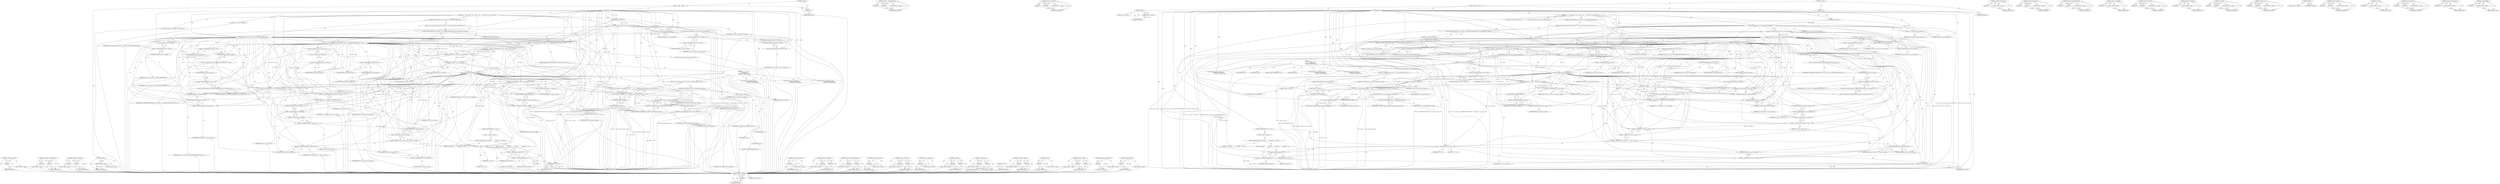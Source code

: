 digraph "yy_get_next_buffer" {
vulnerable_239 [label=<(METHOD,&lt;operator&gt;.logicalNot)>];
vulnerable_240 [label=<(PARAM,p1)>];
vulnerable_241 [label=<(BLOCK,&lt;empty&gt;,&lt;empty&gt;)>];
vulnerable_242 [label=<(METHOD_RETURN,ANY)>];
vulnerable_193 [label=<(METHOD,&lt;operator&gt;.indirectFieldAccess)>];
vulnerable_194 [label=<(PARAM,p1)>];
vulnerable_195 [label=<(PARAM,p2)>];
vulnerable_196 [label=<(BLOCK,&lt;empty&gt;,&lt;empty&gt;)>];
vulnerable_197 [label=<(METHOD_RETURN,ANY)>];
vulnerable_217 [label=<(METHOD,&lt;operator&gt;.subtraction)>];
vulnerable_218 [label=<(PARAM,p1)>];
vulnerable_219 [label=<(PARAM,p2)>];
vulnerable_220 [label=<(BLOCK,&lt;empty&gt;,&lt;empty&gt;)>];
vulnerable_221 [label=<(METHOD_RETURN,ANY)>];
vulnerable_6 [label=<(METHOD,&lt;global&gt;)<SUB>1</SUB>>];
vulnerable_7 [label=<(BLOCK,&lt;empty&gt;,&lt;empty&gt;)<SUB>1</SUB>>];
vulnerable_8 [label=<(METHOD,yyinput)<SUB>1</SUB>>];
vulnerable_9 [label=<(PARAM,yyscan_t yyscanner)<SUB>1</SUB>>];
vulnerable_10 [label=<(BLOCK,&lt;empty&gt;,&lt;empty&gt;)>];
vulnerable_11 [label=<(METHOD_RETURN,int)<SUB>1</SUB>>];
vulnerable_13 [label=<(UNKNOWN,),))<SUB>1</SUB>>];
vulnerable_14 [label=<(METHOD,input)<SUB>3</SUB>>];
vulnerable_15 [label=<(PARAM,yyscan_t yyscanner)<SUB>3</SUB>>];
vulnerable_16 [label=<(BLOCK,{
	int c;
    struct yyguts_t * yyg = (struct y...,{
	int c;
    struct yyguts_t * yyg = (struct y...)<SUB>6</SUB>>];
vulnerable_17 [label="<(LOCAL,int c: int)<SUB>7</SUB>>"];
vulnerable_18 [label="<(LOCAL,struct yyguts_t* yyg: yyguts_t*)<SUB>8</SUB>>"];
vulnerable_19 [label=<(&lt;operator&gt;.assignment,* yyg = (struct yyguts_t*)yyscanner)<SUB>8</SUB>>];
vulnerable_20 [label=<(IDENTIFIER,yyg,* yyg = (struct yyguts_t*)yyscanner)<SUB>8</SUB>>];
vulnerable_21 [label=<(&lt;operator&gt;.cast,(struct yyguts_t*)yyscanner)<SUB>8</SUB>>];
vulnerable_22 [label=<(UNKNOWN,struct yyguts_t*,struct yyguts_t*)<SUB>8</SUB>>];
vulnerable_23 [label=<(IDENTIFIER,yyscanner,(struct yyguts_t*)yyscanner)<SUB>8</SUB>>];
vulnerable_24 [label=<(&lt;operator&gt;.assignment,*yyg-&gt;yy_c_buf_p = yyg-&gt;yy_hold_char)<SUB>10</SUB>>];
vulnerable_25 [label=<(&lt;operator&gt;.indirection,*yyg-&gt;yy_c_buf_p)<SUB>10</SUB>>];
vulnerable_26 [label=<(&lt;operator&gt;.indirectFieldAccess,yyg-&gt;yy_c_buf_p)<SUB>10</SUB>>];
vulnerable_27 [label=<(IDENTIFIER,yyg,*yyg-&gt;yy_c_buf_p = yyg-&gt;yy_hold_char)<SUB>10</SUB>>];
vulnerable_28 [label=<(FIELD_IDENTIFIER,yy_c_buf_p,yy_c_buf_p)<SUB>10</SUB>>];
vulnerable_29 [label=<(&lt;operator&gt;.indirectFieldAccess,yyg-&gt;yy_hold_char)<SUB>10</SUB>>];
vulnerable_30 [label=<(IDENTIFIER,yyg,*yyg-&gt;yy_c_buf_p = yyg-&gt;yy_hold_char)<SUB>10</SUB>>];
vulnerable_31 [label=<(FIELD_IDENTIFIER,yy_hold_char,yy_hold_char)<SUB>10</SUB>>];
vulnerable_32 [label=<(CONTROL_STRUCTURE,IF,if (*yyg-&gt;yy_c_buf_p == YY_END_OF_BUFFER_CHAR))<SUB>12</SUB>>];
vulnerable_33 [label=<(&lt;operator&gt;.equals,*yyg-&gt;yy_c_buf_p == YY_END_OF_BUFFER_CHAR)<SUB>12</SUB>>];
vulnerable_34 [label=<(&lt;operator&gt;.indirection,*yyg-&gt;yy_c_buf_p)<SUB>12</SUB>>];
vulnerable_35 [label=<(&lt;operator&gt;.indirectFieldAccess,yyg-&gt;yy_c_buf_p)<SUB>12</SUB>>];
vulnerable_36 [label=<(IDENTIFIER,yyg,*yyg-&gt;yy_c_buf_p == YY_END_OF_BUFFER_CHAR)<SUB>12</SUB>>];
vulnerable_37 [label=<(FIELD_IDENTIFIER,yy_c_buf_p,yy_c_buf_p)<SUB>12</SUB>>];
vulnerable_38 [label=<(IDENTIFIER,YY_END_OF_BUFFER_CHAR,*yyg-&gt;yy_c_buf_p == YY_END_OF_BUFFER_CHAR)<SUB>12</SUB>>];
vulnerable_39 [label=<(BLOCK,{
		/* yy_c_buf_p now points to the character w...,{
		/* yy_c_buf_p now points to the character w...)<SUB>13</SUB>>];
vulnerable_40 [label=<(CONTROL_STRUCTURE,IF,if (yyg-&gt;yy_c_buf_p &lt; &amp;YY_CURRENT_BUFFER_LVALUE-&gt;yy_ch_buf[yyg-&gt;yy_n_chars]))<SUB>18</SUB>>];
vulnerable_41 [label=<(&lt;operator&gt;.lessThan,yyg-&gt;yy_c_buf_p &lt; &amp;YY_CURRENT_BUFFER_LVALUE-&gt;yy...)<SUB>18</SUB>>];
vulnerable_42 [label=<(&lt;operator&gt;.indirectFieldAccess,yyg-&gt;yy_c_buf_p)<SUB>18</SUB>>];
vulnerable_43 [label=<(IDENTIFIER,yyg,yyg-&gt;yy_c_buf_p &lt; &amp;YY_CURRENT_BUFFER_LVALUE-&gt;yy...)<SUB>18</SUB>>];
vulnerable_44 [label=<(FIELD_IDENTIFIER,yy_c_buf_p,yy_c_buf_p)<SUB>18</SUB>>];
vulnerable_45 [label=<(&lt;operator&gt;.addressOf,&amp;YY_CURRENT_BUFFER_LVALUE-&gt;yy_ch_buf[yyg-&gt;yy_n_...)<SUB>18</SUB>>];
vulnerable_46 [label=<(&lt;operator&gt;.indirectIndexAccess,YY_CURRENT_BUFFER_LVALUE-&gt;yy_ch_buf[yyg-&gt;yy_n_c...)<SUB>18</SUB>>];
vulnerable_47 [label=<(&lt;operator&gt;.indirectFieldAccess,YY_CURRENT_BUFFER_LVALUE-&gt;yy_ch_buf)<SUB>18</SUB>>];
vulnerable_48 [label=<(IDENTIFIER,YY_CURRENT_BUFFER_LVALUE,yyg-&gt;yy_c_buf_p &lt; &amp;YY_CURRENT_BUFFER_LVALUE-&gt;yy...)<SUB>18</SUB>>];
vulnerable_49 [label=<(FIELD_IDENTIFIER,yy_ch_buf,yy_ch_buf)<SUB>18</SUB>>];
vulnerable_50 [label=<(&lt;operator&gt;.indirectFieldAccess,yyg-&gt;yy_n_chars)<SUB>18</SUB>>];
vulnerable_51 [label=<(IDENTIFIER,yyg,yyg-&gt;yy_c_buf_p &lt; &amp;YY_CURRENT_BUFFER_LVALUE-&gt;yy...)<SUB>18</SUB>>];
vulnerable_52 [label=<(FIELD_IDENTIFIER,yy_n_chars,yy_n_chars)<SUB>18</SUB>>];
vulnerable_53 [label=<(BLOCK,&lt;empty&gt;,&lt;empty&gt;)<SUB>20</SUB>>];
vulnerable_54 [label=<(&lt;operator&gt;.assignment,*yyg-&gt;yy_c_buf_p = '\0')<SUB>20</SUB>>];
vulnerable_55 [label=<(&lt;operator&gt;.indirection,*yyg-&gt;yy_c_buf_p)<SUB>20</SUB>>];
vulnerable_56 [label=<(&lt;operator&gt;.indirectFieldAccess,yyg-&gt;yy_c_buf_p)<SUB>20</SUB>>];
vulnerable_57 [label=<(IDENTIFIER,yyg,*yyg-&gt;yy_c_buf_p = '\0')<SUB>20</SUB>>];
vulnerable_58 [label=<(FIELD_IDENTIFIER,yy_c_buf_p,yy_c_buf_p)<SUB>20</SUB>>];
vulnerable_59 [label=<(LITERAL,'\0',*yyg-&gt;yy_c_buf_p = '\0')<SUB>20</SUB>>];
vulnerable_60 [label=<(CONTROL_STRUCTURE,ELSE,else)<SUB>23</SUB>>];
vulnerable_61 [label=<(BLOCK,{ /* need more input */
			yy_size_t offset = y...,{ /* need more input */
			yy_size_t offset = y...)<SUB>23</SUB>>];
vulnerable_62 [label="<(LOCAL,yy_size_t offset: yy_size_t)<SUB>24</SUB>>"];
vulnerable_63 [label=<(&lt;operator&gt;.assignment,offset = yyg-&gt;yy_c_buf_p - yyg-&gt;yytext_ptr)<SUB>24</SUB>>];
vulnerable_64 [label=<(IDENTIFIER,offset,offset = yyg-&gt;yy_c_buf_p - yyg-&gt;yytext_ptr)<SUB>24</SUB>>];
vulnerable_65 [label=<(&lt;operator&gt;.subtraction,yyg-&gt;yy_c_buf_p - yyg-&gt;yytext_ptr)<SUB>24</SUB>>];
vulnerable_66 [label=<(&lt;operator&gt;.indirectFieldAccess,yyg-&gt;yy_c_buf_p)<SUB>24</SUB>>];
vulnerable_67 [label=<(IDENTIFIER,yyg,yyg-&gt;yy_c_buf_p - yyg-&gt;yytext_ptr)<SUB>24</SUB>>];
vulnerable_68 [label=<(FIELD_IDENTIFIER,yy_c_buf_p,yy_c_buf_p)<SUB>24</SUB>>];
vulnerable_69 [label=<(&lt;operator&gt;.indirectFieldAccess,yyg-&gt;yytext_ptr)<SUB>24</SUB>>];
vulnerable_70 [label=<(IDENTIFIER,yyg,yyg-&gt;yy_c_buf_p - yyg-&gt;yytext_ptr)<SUB>24</SUB>>];
vulnerable_71 [label=<(FIELD_IDENTIFIER,yytext_ptr,yytext_ptr)<SUB>24</SUB>>];
vulnerable_72 [label=<(&lt;operator&gt;.preIncrement,++yyg-&gt;yy_c_buf_p)<SUB>25</SUB>>];
vulnerable_73 [label=<(&lt;operator&gt;.indirectFieldAccess,yyg-&gt;yy_c_buf_p)<SUB>25</SUB>>];
vulnerable_74 [label=<(IDENTIFIER,yyg,++yyg-&gt;yy_c_buf_p)<SUB>25</SUB>>];
vulnerable_75 [label=<(FIELD_IDENTIFIER,yy_c_buf_p,yy_c_buf_p)<SUB>25</SUB>>];
vulnerable_76 [label=<(CONTROL_STRUCTURE,SWITCH,switch(yy_get_next_buffer( yyscanner )))<SUB>27</SUB>>];
vulnerable_77 [label=<(yy_get_next_buffer,yy_get_next_buffer( yyscanner ))<SUB>27</SUB>>];
vulnerable_78 [label=<(IDENTIFIER,yyscanner,yy_get_next_buffer( yyscanner ))<SUB>27</SUB>>];
vulnerable_79 [label="<(BLOCK,{
				case EOB_ACT_LAST_MATCH:
					/* This hap...,{
				case EOB_ACT_LAST_MATCH:
					/* This hap...)<SUB>28</SUB>>"];
vulnerable_80 [label=<(JUMP_TARGET,case)<SUB>29</SUB>>];
vulnerable_81 [label="<(IDENTIFIER,EOB_ACT_LAST_MATCH,{
				case EOB_ACT_LAST_MATCH:
					/* This hap...)<SUB>29</SUB>>"];
vulnerable_82 [label=<(re_yyrestart,re_yyrestart(yyin ,yyscanner))<SUB>41</SUB>>];
vulnerable_83 [label=<(IDENTIFIER,yyin,re_yyrestart(yyin ,yyscanner))<SUB>41</SUB>>];
vulnerable_84 [label=<(IDENTIFIER,yyscanner,re_yyrestart(yyin ,yyscanner))<SUB>41</SUB>>];
vulnerable_85 [label=<(JUMP_TARGET,case)<SUB>45</SUB>>];
vulnerable_86 [label="<(IDENTIFIER,EOB_ACT_END_OF_FILE,{
				case EOB_ACT_LAST_MATCH:
					/* This hap...)<SUB>45</SUB>>"];
vulnerable_87 [label=<(BLOCK,{
					if ( re_yywrap(yyscanner ) )
						retur...,{
					if ( re_yywrap(yyscanner ) )
						retur...)<SUB>46</SUB>>];
vulnerable_88 [label=<(CONTROL_STRUCTURE,IF,if (re_yywrap(yyscanner )))<SUB>47</SUB>>];
vulnerable_89 [label=<(re_yywrap,re_yywrap(yyscanner ))<SUB>47</SUB>>];
vulnerable_90 [label=<(IDENTIFIER,yyscanner,re_yywrap(yyscanner ))<SUB>47</SUB>>];
vulnerable_91 [label=<(BLOCK,&lt;empty&gt;,&lt;empty&gt;)<SUB>48</SUB>>];
vulnerable_92 [label=<(RETURN,return EOF;,return EOF;)<SUB>48</SUB>>];
vulnerable_93 [label=<(IDENTIFIER,EOF,return EOF;)<SUB>48</SUB>>];
vulnerable_94 [label=<(CONTROL_STRUCTURE,IF,if (! yyg-&gt;yy_did_buffer_switch_on_eof))<SUB>50</SUB>>];
vulnerable_95 [label=<(&lt;operator&gt;.logicalNot,! yyg-&gt;yy_did_buffer_switch_on_eof)<SUB>50</SUB>>];
vulnerable_96 [label=<(&lt;operator&gt;.indirectFieldAccess,yyg-&gt;yy_did_buffer_switch_on_eof)<SUB>50</SUB>>];
vulnerable_97 [label=<(IDENTIFIER,yyg,! yyg-&gt;yy_did_buffer_switch_on_eof)<SUB>50</SUB>>];
vulnerable_98 [label=<(FIELD_IDENTIFIER,yy_did_buffer_switch_on_eof,yy_did_buffer_switch_on_eof)<SUB>50</SUB>>];
vulnerable_99 [label=<(BLOCK,&lt;empty&gt;,&lt;empty&gt;)<SUB>51</SUB>>];
vulnerable_100 [label=<(IDENTIFIER,YY_NEW_FILE,&lt;empty&gt;)<SUB>51</SUB>>];
vulnerable_101 [label=<(RETURN,return yyinput(yyscanner);,return yyinput(yyscanner);)<SUB>53</SUB>>];
vulnerable_102 [label=<(yyinput,yyinput(yyscanner))<SUB>53</SUB>>];
vulnerable_103 [label=<(IDENTIFIER,yyscanner,yyinput(yyscanner))<SUB>53</SUB>>];
vulnerable_104 [label=<(JUMP_TARGET,case)<SUB>59</SUB>>];
vulnerable_105 [label="<(IDENTIFIER,EOB_ACT_CONTINUE_SCAN,{
				case EOB_ACT_LAST_MATCH:
					/* This hap...)<SUB>59</SUB>>"];
vulnerable_106 [label=<(&lt;operator&gt;.assignment,yyg-&gt;yy_c_buf_p = yyg-&gt;yytext_ptr + offset)<SUB>60</SUB>>];
vulnerable_107 [label=<(&lt;operator&gt;.indirectFieldAccess,yyg-&gt;yy_c_buf_p)<SUB>60</SUB>>];
vulnerable_108 [label=<(IDENTIFIER,yyg,yyg-&gt;yy_c_buf_p = yyg-&gt;yytext_ptr + offset)<SUB>60</SUB>>];
vulnerable_109 [label=<(FIELD_IDENTIFIER,yy_c_buf_p,yy_c_buf_p)<SUB>60</SUB>>];
vulnerable_110 [label=<(&lt;operator&gt;.addition,yyg-&gt;yytext_ptr + offset)<SUB>60</SUB>>];
vulnerable_111 [label=<(&lt;operator&gt;.indirectFieldAccess,yyg-&gt;yytext_ptr)<SUB>60</SUB>>];
vulnerable_112 [label=<(IDENTIFIER,yyg,yyg-&gt;yytext_ptr + offset)<SUB>60</SUB>>];
vulnerable_113 [label=<(FIELD_IDENTIFIER,yytext_ptr,yytext_ptr)<SUB>60</SUB>>];
vulnerable_114 [label=<(IDENTIFIER,offset,yyg-&gt;yytext_ptr + offset)<SUB>60</SUB>>];
vulnerable_115 [label=<(CONTROL_STRUCTURE,BREAK,break;)<SUB>61</SUB>>];
vulnerable_116 [label=<(&lt;operator&gt;.assignment,c = *(unsigned char *) yyg-&gt;yy_c_buf_p)<SUB>66</SUB>>];
vulnerable_117 [label=<(IDENTIFIER,c,c = *(unsigned char *) yyg-&gt;yy_c_buf_p)<SUB>66</SUB>>];
vulnerable_118 [label=<(&lt;operator&gt;.indirection,*(unsigned char *) yyg-&gt;yy_c_buf_p)<SUB>66</SUB>>];
vulnerable_119 [label=<(&lt;operator&gt;.cast,(unsigned char *) yyg-&gt;yy_c_buf_p)<SUB>66</SUB>>];
vulnerable_120 [label=<(UNKNOWN,unsigned char *,unsigned char *)<SUB>66</SUB>>];
vulnerable_121 [label=<(&lt;operator&gt;.indirectFieldAccess,yyg-&gt;yy_c_buf_p)<SUB>66</SUB>>];
vulnerable_122 [label=<(IDENTIFIER,yyg,(unsigned char *) yyg-&gt;yy_c_buf_p)<SUB>66</SUB>>];
vulnerable_123 [label=<(FIELD_IDENTIFIER,yy_c_buf_p,yy_c_buf_p)<SUB>66</SUB>>];
vulnerable_124 [label=<(&lt;operator&gt;.assignment,*yyg-&gt;yy_c_buf_p = '\0')<SUB>67</SUB>>];
vulnerable_125 [label=<(&lt;operator&gt;.indirection,*yyg-&gt;yy_c_buf_p)<SUB>67</SUB>>];
vulnerable_126 [label=<(&lt;operator&gt;.indirectFieldAccess,yyg-&gt;yy_c_buf_p)<SUB>67</SUB>>];
vulnerable_127 [label=<(IDENTIFIER,yyg,*yyg-&gt;yy_c_buf_p = '\0')<SUB>67</SUB>>];
vulnerable_128 [label=<(FIELD_IDENTIFIER,yy_c_buf_p,yy_c_buf_p)<SUB>67</SUB>>];
vulnerable_129 [label=<(LITERAL,'\0',*yyg-&gt;yy_c_buf_p = '\0')<SUB>67</SUB>>];
vulnerable_130 [label=<(&lt;operator&gt;.assignment,yyg-&gt;yy_hold_char = *++yyg-&gt;yy_c_buf_p)<SUB>68</SUB>>];
vulnerable_131 [label=<(&lt;operator&gt;.indirectFieldAccess,yyg-&gt;yy_hold_char)<SUB>68</SUB>>];
vulnerable_132 [label=<(IDENTIFIER,yyg,yyg-&gt;yy_hold_char = *++yyg-&gt;yy_c_buf_p)<SUB>68</SUB>>];
vulnerable_133 [label=<(FIELD_IDENTIFIER,yy_hold_char,yy_hold_char)<SUB>68</SUB>>];
vulnerable_134 [label=<(&lt;operator&gt;.indirection,*++yyg-&gt;yy_c_buf_p)<SUB>68</SUB>>];
vulnerable_135 [label=<(&lt;operator&gt;.preIncrement,++yyg-&gt;yy_c_buf_p)<SUB>68</SUB>>];
vulnerable_136 [label=<(&lt;operator&gt;.indirectFieldAccess,yyg-&gt;yy_c_buf_p)<SUB>68</SUB>>];
vulnerable_137 [label=<(IDENTIFIER,yyg,++yyg-&gt;yy_c_buf_p)<SUB>68</SUB>>];
vulnerable_138 [label=<(FIELD_IDENTIFIER,yy_c_buf_p,yy_c_buf_p)<SUB>68</SUB>>];
vulnerable_139 [label=<(CONTROL_STRUCTURE,IF,if (c == '\n'))<SUB>70</SUB>>];
vulnerable_140 [label=<(&lt;operator&gt;.equals,c == '\n')<SUB>70</SUB>>];
vulnerable_141 [label=<(IDENTIFIER,c,c == '\n')<SUB>70</SUB>>];
vulnerable_142 [label=<(LITERAL,'\n',c == '\n')<SUB>70</SUB>>];
vulnerable_143 [label=<(BLOCK,&lt;empty&gt;,&lt;empty&gt;)<SUB>71</SUB>>];
vulnerable_144 [label=<(CONTROL_STRUCTURE,DO,do{ yylineno++;
         yycolumn=0;
     }while(0)
;)<SUB>71</SUB>>];
vulnerable_145 [label=<(BLOCK,{ yylineno++;
         yycolumn=0;
     },{ yylineno++;
         yycolumn=0;
     })<SUB>71</SUB>>];
vulnerable_146 [label=<(&lt;operator&gt;.postIncrement,yylineno++)<SUB>71</SUB>>];
vulnerable_147 [label=<(IDENTIFIER,yylineno,yylineno++)<SUB>71</SUB>>];
vulnerable_148 [label=<(&lt;operator&gt;.assignment,yycolumn=0)<SUB>72</SUB>>];
vulnerable_149 [label=<(IDENTIFIER,yycolumn,yycolumn=0)<SUB>72</SUB>>];
vulnerable_150 [label=<(LITERAL,0,yycolumn=0)<SUB>72</SUB>>];
vulnerable_151 [label=<(LITERAL,0,do{ yylineno++;
         yycolumn=0;
     }whil...)<SUB>73</SUB>>];
vulnerable_152 [label=<(RETURN,return c;,return c;)<SUB>76</SUB>>];
vulnerable_153 [label=<(IDENTIFIER,c,return c;)<SUB>76</SUB>>];
vulnerable_154 [label=<(METHOD_RETURN,int)<SUB>3</SUB>>];
vulnerable_156 [label=<(METHOD_RETURN,ANY)<SUB>1</SUB>>];
vulnerable_222 [label=<(METHOD,&lt;operator&gt;.preIncrement)>];
vulnerable_223 [label=<(PARAM,p1)>];
vulnerable_224 [label=<(BLOCK,&lt;empty&gt;,&lt;empty&gt;)>];
vulnerable_225 [label=<(METHOD_RETURN,ANY)>];
vulnerable_179 [label=<(METHOD,&lt;operator&gt;.assignment)>];
vulnerable_180 [label=<(PARAM,p1)>];
vulnerable_181 [label=<(PARAM,p2)>];
vulnerable_182 [label=<(BLOCK,&lt;empty&gt;,&lt;empty&gt;)>];
vulnerable_183 [label=<(METHOD_RETURN,ANY)>];
vulnerable_212 [label=<(METHOD,&lt;operator&gt;.indirectIndexAccess)>];
vulnerable_213 [label=<(PARAM,p1)>];
vulnerable_214 [label=<(PARAM,p2)>];
vulnerable_215 [label=<(BLOCK,&lt;empty&gt;,&lt;empty&gt;)>];
vulnerable_216 [label=<(METHOD_RETURN,ANY)>];
vulnerable_208 [label=<(METHOD,&lt;operator&gt;.addressOf)>];
vulnerable_209 [label=<(PARAM,p1)>];
vulnerable_210 [label=<(BLOCK,&lt;empty&gt;,&lt;empty&gt;)>];
vulnerable_211 [label=<(METHOD_RETURN,ANY)>];
vulnerable_203 [label=<(METHOD,&lt;operator&gt;.lessThan)>];
vulnerable_204 [label=<(PARAM,p1)>];
vulnerable_205 [label=<(PARAM,p2)>];
vulnerable_206 [label=<(BLOCK,&lt;empty&gt;,&lt;empty&gt;)>];
vulnerable_207 [label=<(METHOD_RETURN,ANY)>];
vulnerable_189 [label=<(METHOD,&lt;operator&gt;.indirection)>];
vulnerable_190 [label=<(PARAM,p1)>];
vulnerable_191 [label=<(BLOCK,&lt;empty&gt;,&lt;empty&gt;)>];
vulnerable_192 [label=<(METHOD_RETURN,ANY)>];
vulnerable_230 [label=<(METHOD,re_yyrestart)>];
vulnerable_231 [label=<(PARAM,p1)>];
vulnerable_232 [label=<(PARAM,p2)>];
vulnerable_233 [label=<(BLOCK,&lt;empty&gt;,&lt;empty&gt;)>];
vulnerable_234 [label=<(METHOD_RETURN,ANY)>];
vulnerable_184 [label=<(METHOD,&lt;operator&gt;.cast)>];
vulnerable_185 [label=<(PARAM,p1)>];
vulnerable_186 [label=<(PARAM,p2)>];
vulnerable_187 [label=<(BLOCK,&lt;empty&gt;,&lt;empty&gt;)>];
vulnerable_188 [label=<(METHOD_RETURN,ANY)>];
vulnerable_173 [label=<(METHOD,&lt;global&gt;)<SUB>1</SUB>>];
vulnerable_174 [label=<(BLOCK,&lt;empty&gt;,&lt;empty&gt;)>];
vulnerable_175 [label=<(METHOD_RETURN,ANY)>];
vulnerable_243 [label=<(METHOD,&lt;operator&gt;.addition)>];
vulnerable_244 [label=<(PARAM,p1)>];
vulnerable_245 [label=<(PARAM,p2)>];
vulnerable_246 [label=<(BLOCK,&lt;empty&gt;,&lt;empty&gt;)>];
vulnerable_247 [label=<(METHOD_RETURN,ANY)>];
vulnerable_235 [label=<(METHOD,re_yywrap)>];
vulnerable_236 [label=<(PARAM,p1)>];
vulnerable_237 [label=<(BLOCK,&lt;empty&gt;,&lt;empty&gt;)>];
vulnerable_238 [label=<(METHOD_RETURN,ANY)>];
vulnerable_198 [label=<(METHOD,&lt;operator&gt;.equals)>];
vulnerable_199 [label=<(PARAM,p1)>];
vulnerable_200 [label=<(PARAM,p2)>];
vulnerable_201 [label=<(BLOCK,&lt;empty&gt;,&lt;empty&gt;)>];
vulnerable_202 [label=<(METHOD_RETURN,ANY)>];
vulnerable_248 [label=<(METHOD,&lt;operator&gt;.postIncrement)>];
vulnerable_249 [label=<(PARAM,p1)>];
vulnerable_250 [label=<(BLOCK,&lt;empty&gt;,&lt;empty&gt;)>];
vulnerable_251 [label=<(METHOD_RETURN,ANY)>];
vulnerable_226 [label=<(METHOD,yy_get_next_buffer)>];
vulnerable_227 [label=<(PARAM,p1)>];
vulnerable_228 [label=<(BLOCK,&lt;empty&gt;,&lt;empty&gt;)>];
vulnerable_229 [label=<(METHOD_RETURN,ANY)>];
fixed_239 [label=<(METHOD,&lt;operator&gt;.logicalNot)>];
fixed_240 [label=<(PARAM,p1)>];
fixed_241 [label=<(BLOCK,&lt;empty&gt;,&lt;empty&gt;)>];
fixed_242 [label=<(METHOD_RETURN,ANY)>];
fixed_193 [label=<(METHOD,&lt;operator&gt;.indirectFieldAccess)>];
fixed_194 [label=<(PARAM,p1)>];
fixed_195 [label=<(PARAM,p2)>];
fixed_196 [label=<(BLOCK,&lt;empty&gt;,&lt;empty&gt;)>];
fixed_197 [label=<(METHOD_RETURN,ANY)>];
fixed_217 [label=<(METHOD,&lt;operator&gt;.subtraction)>];
fixed_218 [label=<(PARAM,p1)>];
fixed_219 [label=<(PARAM,p2)>];
fixed_220 [label=<(BLOCK,&lt;empty&gt;,&lt;empty&gt;)>];
fixed_221 [label=<(METHOD_RETURN,ANY)>];
fixed_6 [label=<(METHOD,&lt;global&gt;)<SUB>1</SUB>>];
fixed_7 [label=<(BLOCK,&lt;empty&gt;,&lt;empty&gt;)<SUB>1</SUB>>];
fixed_8 [label=<(METHOD,yyinput)<SUB>1</SUB>>];
fixed_9 [label=<(PARAM,yyscan_t yyscanner)<SUB>1</SUB>>];
fixed_10 [label=<(BLOCK,&lt;empty&gt;,&lt;empty&gt;)>];
fixed_11 [label=<(METHOD_RETURN,int)<SUB>1</SUB>>];
fixed_13 [label=<(UNKNOWN,),))<SUB>1</SUB>>];
fixed_14 [label=<(METHOD,input)<SUB>3</SUB>>];
fixed_15 [label=<(PARAM,yyscan_t yyscanner)<SUB>3</SUB>>];
fixed_16 [label=<(BLOCK,{
	int c;
    struct yyguts_t * yyg = (struct y...,{
	int c;
    struct yyguts_t * yyg = (struct y...)<SUB>6</SUB>>];
fixed_17 [label="<(LOCAL,int c: int)<SUB>7</SUB>>"];
fixed_18 [label="<(LOCAL,struct yyguts_t* yyg: yyguts_t*)<SUB>8</SUB>>"];
fixed_19 [label=<(&lt;operator&gt;.assignment,* yyg = (struct yyguts_t*)yyscanner)<SUB>8</SUB>>];
fixed_20 [label=<(IDENTIFIER,yyg,* yyg = (struct yyguts_t*)yyscanner)<SUB>8</SUB>>];
fixed_21 [label=<(&lt;operator&gt;.cast,(struct yyguts_t*)yyscanner)<SUB>8</SUB>>];
fixed_22 [label=<(UNKNOWN,struct yyguts_t*,struct yyguts_t*)<SUB>8</SUB>>];
fixed_23 [label=<(IDENTIFIER,yyscanner,(struct yyguts_t*)yyscanner)<SUB>8</SUB>>];
fixed_24 [label=<(&lt;operator&gt;.assignment,*yyg-&gt;yy_c_buf_p = yyg-&gt;yy_hold_char)<SUB>10</SUB>>];
fixed_25 [label=<(&lt;operator&gt;.indirection,*yyg-&gt;yy_c_buf_p)<SUB>10</SUB>>];
fixed_26 [label=<(&lt;operator&gt;.indirectFieldAccess,yyg-&gt;yy_c_buf_p)<SUB>10</SUB>>];
fixed_27 [label=<(IDENTIFIER,yyg,*yyg-&gt;yy_c_buf_p = yyg-&gt;yy_hold_char)<SUB>10</SUB>>];
fixed_28 [label=<(FIELD_IDENTIFIER,yy_c_buf_p,yy_c_buf_p)<SUB>10</SUB>>];
fixed_29 [label=<(&lt;operator&gt;.indirectFieldAccess,yyg-&gt;yy_hold_char)<SUB>10</SUB>>];
fixed_30 [label=<(IDENTIFIER,yyg,*yyg-&gt;yy_c_buf_p = yyg-&gt;yy_hold_char)<SUB>10</SUB>>];
fixed_31 [label=<(FIELD_IDENTIFIER,yy_hold_char,yy_hold_char)<SUB>10</SUB>>];
fixed_32 [label=<(CONTROL_STRUCTURE,IF,if (*yyg-&gt;yy_c_buf_p == YY_END_OF_BUFFER_CHAR))<SUB>12</SUB>>];
fixed_33 [label=<(&lt;operator&gt;.equals,*yyg-&gt;yy_c_buf_p == YY_END_OF_BUFFER_CHAR)<SUB>12</SUB>>];
fixed_34 [label=<(&lt;operator&gt;.indirection,*yyg-&gt;yy_c_buf_p)<SUB>12</SUB>>];
fixed_35 [label=<(&lt;operator&gt;.indirectFieldAccess,yyg-&gt;yy_c_buf_p)<SUB>12</SUB>>];
fixed_36 [label=<(IDENTIFIER,yyg,*yyg-&gt;yy_c_buf_p == YY_END_OF_BUFFER_CHAR)<SUB>12</SUB>>];
fixed_37 [label=<(FIELD_IDENTIFIER,yy_c_buf_p,yy_c_buf_p)<SUB>12</SUB>>];
fixed_38 [label=<(IDENTIFIER,YY_END_OF_BUFFER_CHAR,*yyg-&gt;yy_c_buf_p == YY_END_OF_BUFFER_CHAR)<SUB>12</SUB>>];
fixed_39 [label=<(BLOCK,{
		/* yy_c_buf_p now points to the character w...,{
		/* yy_c_buf_p now points to the character w...)<SUB>13</SUB>>];
fixed_40 [label=<(CONTROL_STRUCTURE,IF,if (yyg-&gt;yy_c_buf_p &lt; &amp;YY_CURRENT_BUFFER_LVALUE-&gt;yy_ch_buf[yyg-&gt;yy_n_chars]))<SUB>18</SUB>>];
fixed_41 [label=<(&lt;operator&gt;.lessThan,yyg-&gt;yy_c_buf_p &lt; &amp;YY_CURRENT_BUFFER_LVALUE-&gt;yy...)<SUB>18</SUB>>];
fixed_42 [label=<(&lt;operator&gt;.indirectFieldAccess,yyg-&gt;yy_c_buf_p)<SUB>18</SUB>>];
fixed_43 [label=<(IDENTIFIER,yyg,yyg-&gt;yy_c_buf_p &lt; &amp;YY_CURRENT_BUFFER_LVALUE-&gt;yy...)<SUB>18</SUB>>];
fixed_44 [label=<(FIELD_IDENTIFIER,yy_c_buf_p,yy_c_buf_p)<SUB>18</SUB>>];
fixed_45 [label=<(&lt;operator&gt;.addressOf,&amp;YY_CURRENT_BUFFER_LVALUE-&gt;yy_ch_buf[yyg-&gt;yy_n_...)<SUB>18</SUB>>];
fixed_46 [label=<(&lt;operator&gt;.indirectIndexAccess,YY_CURRENT_BUFFER_LVALUE-&gt;yy_ch_buf[yyg-&gt;yy_n_c...)<SUB>18</SUB>>];
fixed_47 [label=<(&lt;operator&gt;.indirectFieldAccess,YY_CURRENT_BUFFER_LVALUE-&gt;yy_ch_buf)<SUB>18</SUB>>];
fixed_48 [label=<(IDENTIFIER,YY_CURRENT_BUFFER_LVALUE,yyg-&gt;yy_c_buf_p &lt; &amp;YY_CURRENT_BUFFER_LVALUE-&gt;yy...)<SUB>18</SUB>>];
fixed_49 [label=<(FIELD_IDENTIFIER,yy_ch_buf,yy_ch_buf)<SUB>18</SUB>>];
fixed_50 [label=<(&lt;operator&gt;.indirectFieldAccess,yyg-&gt;yy_n_chars)<SUB>18</SUB>>];
fixed_51 [label=<(IDENTIFIER,yyg,yyg-&gt;yy_c_buf_p &lt; &amp;YY_CURRENT_BUFFER_LVALUE-&gt;yy...)<SUB>18</SUB>>];
fixed_52 [label=<(FIELD_IDENTIFIER,yy_n_chars,yy_n_chars)<SUB>18</SUB>>];
fixed_53 [label=<(BLOCK,&lt;empty&gt;,&lt;empty&gt;)<SUB>20</SUB>>];
fixed_54 [label=<(&lt;operator&gt;.assignment,*yyg-&gt;yy_c_buf_p = '\0')<SUB>20</SUB>>];
fixed_55 [label=<(&lt;operator&gt;.indirection,*yyg-&gt;yy_c_buf_p)<SUB>20</SUB>>];
fixed_56 [label=<(&lt;operator&gt;.indirectFieldAccess,yyg-&gt;yy_c_buf_p)<SUB>20</SUB>>];
fixed_57 [label=<(IDENTIFIER,yyg,*yyg-&gt;yy_c_buf_p = '\0')<SUB>20</SUB>>];
fixed_58 [label=<(FIELD_IDENTIFIER,yy_c_buf_p,yy_c_buf_p)<SUB>20</SUB>>];
fixed_59 [label=<(LITERAL,'\0',*yyg-&gt;yy_c_buf_p = '\0')<SUB>20</SUB>>];
fixed_60 [label=<(CONTROL_STRUCTURE,ELSE,else)<SUB>23</SUB>>];
fixed_61 [label=<(BLOCK,{ /* need more input */
			yy_size_t offset = y...,{ /* need more input */
			yy_size_t offset = y...)<SUB>23</SUB>>];
fixed_62 [label="<(LOCAL,yy_size_t offset: yy_size_t)<SUB>24</SUB>>"];
fixed_63 [label=<(&lt;operator&gt;.assignment,offset = yyg-&gt;yy_c_buf_p - yyg-&gt;yytext_ptr)<SUB>24</SUB>>];
fixed_64 [label=<(IDENTIFIER,offset,offset = yyg-&gt;yy_c_buf_p - yyg-&gt;yytext_ptr)<SUB>24</SUB>>];
fixed_65 [label=<(&lt;operator&gt;.subtraction,yyg-&gt;yy_c_buf_p - yyg-&gt;yytext_ptr)<SUB>24</SUB>>];
fixed_66 [label=<(&lt;operator&gt;.indirectFieldAccess,yyg-&gt;yy_c_buf_p)<SUB>24</SUB>>];
fixed_67 [label=<(IDENTIFIER,yyg,yyg-&gt;yy_c_buf_p - yyg-&gt;yytext_ptr)<SUB>24</SUB>>];
fixed_68 [label=<(FIELD_IDENTIFIER,yy_c_buf_p,yy_c_buf_p)<SUB>24</SUB>>];
fixed_69 [label=<(&lt;operator&gt;.indirectFieldAccess,yyg-&gt;yytext_ptr)<SUB>24</SUB>>];
fixed_70 [label=<(IDENTIFIER,yyg,yyg-&gt;yy_c_buf_p - yyg-&gt;yytext_ptr)<SUB>24</SUB>>];
fixed_71 [label=<(FIELD_IDENTIFIER,yytext_ptr,yytext_ptr)<SUB>24</SUB>>];
fixed_72 [label=<(&lt;operator&gt;.preIncrement,++yyg-&gt;yy_c_buf_p)<SUB>25</SUB>>];
fixed_73 [label=<(&lt;operator&gt;.indirectFieldAccess,yyg-&gt;yy_c_buf_p)<SUB>25</SUB>>];
fixed_74 [label=<(IDENTIFIER,yyg,++yyg-&gt;yy_c_buf_p)<SUB>25</SUB>>];
fixed_75 [label=<(FIELD_IDENTIFIER,yy_c_buf_p,yy_c_buf_p)<SUB>25</SUB>>];
fixed_76 [label=<(CONTROL_STRUCTURE,SWITCH,switch(yy_get_next_buffer( yyscanner )))<SUB>27</SUB>>];
fixed_77 [label=<(yy_get_next_buffer,yy_get_next_buffer( yyscanner ))<SUB>27</SUB>>];
fixed_78 [label=<(IDENTIFIER,yyscanner,yy_get_next_buffer( yyscanner ))<SUB>27</SUB>>];
fixed_79 [label="<(BLOCK,{
				case EOB_ACT_LAST_MATCH:
					/* This hap...,{
				case EOB_ACT_LAST_MATCH:
					/* This hap...)<SUB>28</SUB>>"];
fixed_80 [label=<(JUMP_TARGET,case)<SUB>29</SUB>>];
fixed_81 [label="<(IDENTIFIER,EOB_ACT_LAST_MATCH,{
				case EOB_ACT_LAST_MATCH:
					/* This hap...)<SUB>29</SUB>>"];
fixed_82 [label=<(re_yyrestart,re_yyrestart(yyin ,yyscanner))<SUB>41</SUB>>];
fixed_83 [label=<(IDENTIFIER,yyin,re_yyrestart(yyin ,yyscanner))<SUB>41</SUB>>];
fixed_84 [label=<(IDENTIFIER,yyscanner,re_yyrestart(yyin ,yyscanner))<SUB>41</SUB>>];
fixed_85 [label=<(JUMP_TARGET,case)<SUB>45</SUB>>];
fixed_86 [label="<(IDENTIFIER,EOB_ACT_END_OF_FILE,{
				case EOB_ACT_LAST_MATCH:
					/* This hap...)<SUB>45</SUB>>"];
fixed_87 [label=<(BLOCK,{
					if ( re_yywrap(yyscanner ) )
						retur...,{
					if ( re_yywrap(yyscanner ) )
						retur...)<SUB>46</SUB>>];
fixed_88 [label=<(CONTROL_STRUCTURE,IF,if (re_yywrap(yyscanner )))<SUB>47</SUB>>];
fixed_89 [label=<(re_yywrap,re_yywrap(yyscanner ))<SUB>47</SUB>>];
fixed_90 [label=<(IDENTIFIER,yyscanner,re_yywrap(yyscanner ))<SUB>47</SUB>>];
fixed_91 [label=<(BLOCK,&lt;empty&gt;,&lt;empty&gt;)<SUB>48</SUB>>];
fixed_92 [label=<(RETURN,return EOF;,return EOF;)<SUB>48</SUB>>];
fixed_93 [label=<(IDENTIFIER,EOF,return EOF;)<SUB>48</SUB>>];
fixed_94 [label=<(CONTROL_STRUCTURE,IF,if (! yyg-&gt;yy_did_buffer_switch_on_eof))<SUB>50</SUB>>];
fixed_95 [label=<(&lt;operator&gt;.logicalNot,! yyg-&gt;yy_did_buffer_switch_on_eof)<SUB>50</SUB>>];
fixed_96 [label=<(&lt;operator&gt;.indirectFieldAccess,yyg-&gt;yy_did_buffer_switch_on_eof)<SUB>50</SUB>>];
fixed_97 [label=<(IDENTIFIER,yyg,! yyg-&gt;yy_did_buffer_switch_on_eof)<SUB>50</SUB>>];
fixed_98 [label=<(FIELD_IDENTIFIER,yy_did_buffer_switch_on_eof,yy_did_buffer_switch_on_eof)<SUB>50</SUB>>];
fixed_99 [label=<(BLOCK,&lt;empty&gt;,&lt;empty&gt;)<SUB>51</SUB>>];
fixed_100 [label=<(IDENTIFIER,YY_NEW_FILE,&lt;empty&gt;)<SUB>51</SUB>>];
fixed_101 [label=<(RETURN,return yyinput(yyscanner);,return yyinput(yyscanner);)<SUB>53</SUB>>];
fixed_102 [label=<(yyinput,yyinput(yyscanner))<SUB>53</SUB>>];
fixed_103 [label=<(IDENTIFIER,yyscanner,yyinput(yyscanner))<SUB>53</SUB>>];
fixed_104 [label=<(JUMP_TARGET,case)<SUB>59</SUB>>];
fixed_105 [label="<(IDENTIFIER,EOB_ACT_CONTINUE_SCAN,{
				case EOB_ACT_LAST_MATCH:
					/* This hap...)<SUB>59</SUB>>"];
fixed_106 [label=<(&lt;operator&gt;.assignment,yyg-&gt;yy_c_buf_p = yyg-&gt;yytext_ptr + offset)<SUB>60</SUB>>];
fixed_107 [label=<(&lt;operator&gt;.indirectFieldAccess,yyg-&gt;yy_c_buf_p)<SUB>60</SUB>>];
fixed_108 [label=<(IDENTIFIER,yyg,yyg-&gt;yy_c_buf_p = yyg-&gt;yytext_ptr + offset)<SUB>60</SUB>>];
fixed_109 [label=<(FIELD_IDENTIFIER,yy_c_buf_p,yy_c_buf_p)<SUB>60</SUB>>];
fixed_110 [label=<(&lt;operator&gt;.addition,yyg-&gt;yytext_ptr + offset)<SUB>60</SUB>>];
fixed_111 [label=<(&lt;operator&gt;.indirectFieldAccess,yyg-&gt;yytext_ptr)<SUB>60</SUB>>];
fixed_112 [label=<(IDENTIFIER,yyg,yyg-&gt;yytext_ptr + offset)<SUB>60</SUB>>];
fixed_113 [label=<(FIELD_IDENTIFIER,yytext_ptr,yytext_ptr)<SUB>60</SUB>>];
fixed_114 [label=<(IDENTIFIER,offset,yyg-&gt;yytext_ptr + offset)<SUB>60</SUB>>];
fixed_115 [label=<(CONTROL_STRUCTURE,BREAK,break;)<SUB>61</SUB>>];
fixed_116 [label=<(&lt;operator&gt;.assignment,c = *(unsigned char *) yyg-&gt;yy_c_buf_p)<SUB>66</SUB>>];
fixed_117 [label=<(IDENTIFIER,c,c = *(unsigned char *) yyg-&gt;yy_c_buf_p)<SUB>66</SUB>>];
fixed_118 [label=<(&lt;operator&gt;.indirection,*(unsigned char *) yyg-&gt;yy_c_buf_p)<SUB>66</SUB>>];
fixed_119 [label=<(&lt;operator&gt;.cast,(unsigned char *) yyg-&gt;yy_c_buf_p)<SUB>66</SUB>>];
fixed_120 [label=<(UNKNOWN,unsigned char *,unsigned char *)<SUB>66</SUB>>];
fixed_121 [label=<(&lt;operator&gt;.indirectFieldAccess,yyg-&gt;yy_c_buf_p)<SUB>66</SUB>>];
fixed_122 [label=<(IDENTIFIER,yyg,(unsigned char *) yyg-&gt;yy_c_buf_p)<SUB>66</SUB>>];
fixed_123 [label=<(FIELD_IDENTIFIER,yy_c_buf_p,yy_c_buf_p)<SUB>66</SUB>>];
fixed_124 [label=<(&lt;operator&gt;.assignment,*yyg-&gt;yy_c_buf_p = '\0')<SUB>67</SUB>>];
fixed_125 [label=<(&lt;operator&gt;.indirection,*yyg-&gt;yy_c_buf_p)<SUB>67</SUB>>];
fixed_126 [label=<(&lt;operator&gt;.indirectFieldAccess,yyg-&gt;yy_c_buf_p)<SUB>67</SUB>>];
fixed_127 [label=<(IDENTIFIER,yyg,*yyg-&gt;yy_c_buf_p = '\0')<SUB>67</SUB>>];
fixed_128 [label=<(FIELD_IDENTIFIER,yy_c_buf_p,yy_c_buf_p)<SUB>67</SUB>>];
fixed_129 [label=<(LITERAL,'\0',*yyg-&gt;yy_c_buf_p = '\0')<SUB>67</SUB>>];
fixed_130 [label=<(&lt;operator&gt;.assignment,yyg-&gt;yy_hold_char = *++yyg-&gt;yy_c_buf_p)<SUB>68</SUB>>];
fixed_131 [label=<(&lt;operator&gt;.indirectFieldAccess,yyg-&gt;yy_hold_char)<SUB>68</SUB>>];
fixed_132 [label=<(IDENTIFIER,yyg,yyg-&gt;yy_hold_char = *++yyg-&gt;yy_c_buf_p)<SUB>68</SUB>>];
fixed_133 [label=<(FIELD_IDENTIFIER,yy_hold_char,yy_hold_char)<SUB>68</SUB>>];
fixed_134 [label=<(&lt;operator&gt;.indirection,*++yyg-&gt;yy_c_buf_p)<SUB>68</SUB>>];
fixed_135 [label=<(&lt;operator&gt;.preIncrement,++yyg-&gt;yy_c_buf_p)<SUB>68</SUB>>];
fixed_136 [label=<(&lt;operator&gt;.indirectFieldAccess,yyg-&gt;yy_c_buf_p)<SUB>68</SUB>>];
fixed_137 [label=<(IDENTIFIER,yyg,++yyg-&gt;yy_c_buf_p)<SUB>68</SUB>>];
fixed_138 [label=<(FIELD_IDENTIFIER,yy_c_buf_p,yy_c_buf_p)<SUB>68</SUB>>];
fixed_139 [label=<(CONTROL_STRUCTURE,IF,if (c == '\n'))<SUB>70</SUB>>];
fixed_140 [label=<(&lt;operator&gt;.equals,c == '\n')<SUB>70</SUB>>];
fixed_141 [label=<(IDENTIFIER,c,c == '\n')<SUB>70</SUB>>];
fixed_142 [label=<(LITERAL,'\n',c == '\n')<SUB>70</SUB>>];
fixed_143 [label=<(BLOCK,&lt;empty&gt;,&lt;empty&gt;)<SUB>72</SUB>>];
fixed_144 [label=<(CONTROL_STRUCTURE,DO,do{ yylineno++;
         yycolumn=0;
     }while(0)
;)<SUB>72</SUB>>];
fixed_145 [label=<(BLOCK,{ yylineno++;
         yycolumn=0;
     },{ yylineno++;
         yycolumn=0;
     })<SUB>72</SUB>>];
fixed_146 [label=<(&lt;operator&gt;.postIncrement,yylineno++)<SUB>72</SUB>>];
fixed_147 [label=<(IDENTIFIER,yylineno,yylineno++)<SUB>72</SUB>>];
fixed_148 [label=<(&lt;operator&gt;.assignment,yycolumn=0)<SUB>73</SUB>>];
fixed_149 [label=<(IDENTIFIER,yycolumn,yycolumn=0)<SUB>73</SUB>>];
fixed_150 [label=<(LITERAL,0,yycolumn=0)<SUB>73</SUB>>];
fixed_151 [label=<(LITERAL,0,do{ yylineno++;
         yycolumn=0;
     }whil...)<SUB>74</SUB>>];
fixed_152 [label=<(RETURN,return c;,return c;)<SUB>77</SUB>>];
fixed_153 [label=<(IDENTIFIER,c,return c;)<SUB>77</SUB>>];
fixed_154 [label=<(METHOD_RETURN,int)<SUB>3</SUB>>];
fixed_156 [label=<(METHOD_RETURN,ANY)<SUB>1</SUB>>];
fixed_222 [label=<(METHOD,&lt;operator&gt;.preIncrement)>];
fixed_223 [label=<(PARAM,p1)>];
fixed_224 [label=<(BLOCK,&lt;empty&gt;,&lt;empty&gt;)>];
fixed_225 [label=<(METHOD_RETURN,ANY)>];
fixed_179 [label=<(METHOD,&lt;operator&gt;.assignment)>];
fixed_180 [label=<(PARAM,p1)>];
fixed_181 [label=<(PARAM,p2)>];
fixed_182 [label=<(BLOCK,&lt;empty&gt;,&lt;empty&gt;)>];
fixed_183 [label=<(METHOD_RETURN,ANY)>];
fixed_212 [label=<(METHOD,&lt;operator&gt;.indirectIndexAccess)>];
fixed_213 [label=<(PARAM,p1)>];
fixed_214 [label=<(PARAM,p2)>];
fixed_215 [label=<(BLOCK,&lt;empty&gt;,&lt;empty&gt;)>];
fixed_216 [label=<(METHOD_RETURN,ANY)>];
fixed_208 [label=<(METHOD,&lt;operator&gt;.addressOf)>];
fixed_209 [label=<(PARAM,p1)>];
fixed_210 [label=<(BLOCK,&lt;empty&gt;,&lt;empty&gt;)>];
fixed_211 [label=<(METHOD_RETURN,ANY)>];
fixed_203 [label=<(METHOD,&lt;operator&gt;.lessThan)>];
fixed_204 [label=<(PARAM,p1)>];
fixed_205 [label=<(PARAM,p2)>];
fixed_206 [label=<(BLOCK,&lt;empty&gt;,&lt;empty&gt;)>];
fixed_207 [label=<(METHOD_RETURN,ANY)>];
fixed_189 [label=<(METHOD,&lt;operator&gt;.indirection)>];
fixed_190 [label=<(PARAM,p1)>];
fixed_191 [label=<(BLOCK,&lt;empty&gt;,&lt;empty&gt;)>];
fixed_192 [label=<(METHOD_RETURN,ANY)>];
fixed_230 [label=<(METHOD,re_yyrestart)>];
fixed_231 [label=<(PARAM,p1)>];
fixed_232 [label=<(PARAM,p2)>];
fixed_233 [label=<(BLOCK,&lt;empty&gt;,&lt;empty&gt;)>];
fixed_234 [label=<(METHOD_RETURN,ANY)>];
fixed_184 [label=<(METHOD,&lt;operator&gt;.cast)>];
fixed_185 [label=<(PARAM,p1)>];
fixed_186 [label=<(PARAM,p2)>];
fixed_187 [label=<(BLOCK,&lt;empty&gt;,&lt;empty&gt;)>];
fixed_188 [label=<(METHOD_RETURN,ANY)>];
fixed_173 [label=<(METHOD,&lt;global&gt;)<SUB>1</SUB>>];
fixed_174 [label=<(BLOCK,&lt;empty&gt;,&lt;empty&gt;)>];
fixed_175 [label=<(METHOD_RETURN,ANY)>];
fixed_243 [label=<(METHOD,&lt;operator&gt;.addition)>];
fixed_244 [label=<(PARAM,p1)>];
fixed_245 [label=<(PARAM,p2)>];
fixed_246 [label=<(BLOCK,&lt;empty&gt;,&lt;empty&gt;)>];
fixed_247 [label=<(METHOD_RETURN,ANY)>];
fixed_235 [label=<(METHOD,re_yywrap)>];
fixed_236 [label=<(PARAM,p1)>];
fixed_237 [label=<(BLOCK,&lt;empty&gt;,&lt;empty&gt;)>];
fixed_238 [label=<(METHOD_RETURN,ANY)>];
fixed_198 [label=<(METHOD,&lt;operator&gt;.equals)>];
fixed_199 [label=<(PARAM,p1)>];
fixed_200 [label=<(PARAM,p2)>];
fixed_201 [label=<(BLOCK,&lt;empty&gt;,&lt;empty&gt;)>];
fixed_202 [label=<(METHOD_RETURN,ANY)>];
fixed_248 [label=<(METHOD,&lt;operator&gt;.postIncrement)>];
fixed_249 [label=<(PARAM,p1)>];
fixed_250 [label=<(BLOCK,&lt;empty&gt;,&lt;empty&gt;)>];
fixed_251 [label=<(METHOD_RETURN,ANY)>];
fixed_226 [label=<(METHOD,yy_get_next_buffer)>];
fixed_227 [label=<(PARAM,p1)>];
fixed_228 [label=<(BLOCK,&lt;empty&gt;,&lt;empty&gt;)>];
fixed_229 [label=<(METHOD_RETURN,ANY)>];
vulnerable_239 -> vulnerable_240  [key=0, label="AST: "];
vulnerable_239 -> vulnerable_240  [key=1, label="DDG: "];
vulnerable_239 -> vulnerable_241  [key=0, label="AST: "];
vulnerable_239 -> vulnerable_242  [key=0, label="AST: "];
vulnerable_239 -> vulnerable_242  [key=1, label="CFG: "];
vulnerable_240 -> vulnerable_242  [key=0, label="DDG: p1"];
vulnerable_193 -> vulnerable_194  [key=0, label="AST: "];
vulnerable_193 -> vulnerable_194  [key=1, label="DDG: "];
vulnerable_193 -> vulnerable_196  [key=0, label="AST: "];
vulnerable_193 -> vulnerable_195  [key=0, label="AST: "];
vulnerable_193 -> vulnerable_195  [key=1, label="DDG: "];
vulnerable_193 -> vulnerable_197  [key=0, label="AST: "];
vulnerable_193 -> vulnerable_197  [key=1, label="CFG: "];
vulnerable_194 -> vulnerable_197  [key=0, label="DDG: p1"];
vulnerable_195 -> vulnerable_197  [key=0, label="DDG: p2"];
vulnerable_217 -> vulnerable_218  [key=0, label="AST: "];
vulnerable_217 -> vulnerable_218  [key=1, label="DDG: "];
vulnerable_217 -> vulnerable_220  [key=0, label="AST: "];
vulnerable_217 -> vulnerable_219  [key=0, label="AST: "];
vulnerable_217 -> vulnerable_219  [key=1, label="DDG: "];
vulnerable_217 -> vulnerable_221  [key=0, label="AST: "];
vulnerable_217 -> vulnerable_221  [key=1, label="CFG: "];
vulnerable_218 -> vulnerable_221  [key=0, label="DDG: p1"];
vulnerable_219 -> vulnerable_221  [key=0, label="DDG: p2"];
vulnerable_6 -> vulnerable_7  [key=0, label="AST: "];
vulnerable_6 -> vulnerable_156  [key=0, label="AST: "];
vulnerable_6 -> vulnerable_13  [key=0, label="CFG: "];
vulnerable_7 -> vulnerable_8  [key=0, label="AST: "];
vulnerable_7 -> vulnerable_13  [key=0, label="AST: "];
vulnerable_7 -> vulnerable_14  [key=0, label="AST: "];
vulnerable_8 -> vulnerable_9  [key=0, label="AST: "];
vulnerable_8 -> vulnerable_9  [key=1, label="DDG: "];
vulnerable_8 -> vulnerable_10  [key=0, label="AST: "];
vulnerable_8 -> vulnerable_11  [key=0, label="AST: "];
vulnerable_8 -> vulnerable_11  [key=1, label="CFG: "];
vulnerable_9 -> vulnerable_11  [key=0, label="DDG: yyscanner"];
vulnerable_13 -> vulnerable_156  [key=0, label="CFG: "];
vulnerable_14 -> vulnerable_15  [key=0, label="AST: "];
vulnerable_14 -> vulnerable_15  [key=1, label="DDG: "];
vulnerable_14 -> vulnerable_16  [key=0, label="AST: "];
vulnerable_14 -> vulnerable_154  [key=0, label="AST: "];
vulnerable_14 -> vulnerable_22  [key=0, label="CFG: "];
vulnerable_14 -> vulnerable_19  [key=0, label="DDG: "];
vulnerable_14 -> vulnerable_124  [key=0, label="DDG: "];
vulnerable_14 -> vulnerable_153  [key=0, label="DDG: "];
vulnerable_14 -> vulnerable_21  [key=0, label="DDG: "];
vulnerable_14 -> vulnerable_33  [key=0, label="DDG: "];
vulnerable_14 -> vulnerable_140  [key=0, label="DDG: "];
vulnerable_14 -> vulnerable_151  [key=0, label="DDG: "];
vulnerable_14 -> vulnerable_54  [key=0, label="DDG: "];
vulnerable_14 -> vulnerable_148  [key=0, label="DDG: "];
vulnerable_14 -> vulnerable_146  [key=0, label="DDG: "];
vulnerable_14 -> vulnerable_77  [key=0, label="DDG: "];
vulnerable_14 -> vulnerable_81  [key=0, label="DDG: "];
vulnerable_14 -> vulnerable_86  [key=0, label="DDG: "];
vulnerable_14 -> vulnerable_105  [key=0, label="DDG: "];
vulnerable_14 -> vulnerable_106  [key=0, label="DDG: "];
vulnerable_14 -> vulnerable_82  [key=0, label="DDG: "];
vulnerable_14 -> vulnerable_110  [key=0, label="DDG: "];
vulnerable_14 -> vulnerable_89  [key=0, label="DDG: "];
vulnerable_14 -> vulnerable_92  [key=0, label="DDG: "];
vulnerable_14 -> vulnerable_100  [key=0, label="DDG: "];
vulnerable_14 -> vulnerable_102  [key=0, label="DDG: "];
vulnerable_14 -> vulnerable_93  [key=0, label="DDG: "];
vulnerable_15 -> vulnerable_19  [key=0, label="DDG: yyscanner"];
vulnerable_15 -> vulnerable_21  [key=0, label="DDG: yyscanner"];
vulnerable_15 -> vulnerable_77  [key=0, label="DDG: yyscanner"];
vulnerable_16 -> vulnerable_17  [key=0, label="AST: "];
vulnerable_16 -> vulnerable_18  [key=0, label="AST: "];
vulnerable_16 -> vulnerable_19  [key=0, label="AST: "];
vulnerable_16 -> vulnerable_24  [key=0, label="AST: "];
vulnerable_16 -> vulnerable_32  [key=0, label="AST: "];
vulnerable_16 -> vulnerable_116  [key=0, label="AST: "];
vulnerable_16 -> vulnerable_124  [key=0, label="AST: "];
vulnerable_16 -> vulnerable_130  [key=0, label="AST: "];
vulnerable_16 -> vulnerable_139  [key=0, label="AST: "];
vulnerable_16 -> vulnerable_152  [key=0, label="AST: "];
vulnerable_19 -> vulnerable_20  [key=0, label="AST: "];
vulnerable_19 -> vulnerable_21  [key=0, label="AST: "];
vulnerable_19 -> vulnerable_28  [key=0, label="CFG: "];
vulnerable_19 -> vulnerable_154  [key=0, label="DDG: yyg"];
vulnerable_19 -> vulnerable_154  [key=1, label="DDG: (struct yyguts_t*)yyscanner"];
vulnerable_19 -> vulnerable_154  [key=2, label="DDG: * yyg = (struct yyguts_t*)yyscanner"];
vulnerable_19 -> vulnerable_24  [key=0, label="DDG: yyg"];
vulnerable_19 -> vulnerable_119  [key=0, label="DDG: yyg"];
vulnerable_19 -> vulnerable_135  [key=0, label="DDG: yyg"];
vulnerable_19 -> vulnerable_41  [key=0, label="DDG: yyg"];
vulnerable_19 -> vulnerable_72  [key=0, label="DDG: yyg"];
vulnerable_19 -> vulnerable_65  [key=0, label="DDG: yyg"];
vulnerable_19 -> vulnerable_106  [key=0, label="DDG: yyg"];
vulnerable_19 -> vulnerable_110  [key=0, label="DDG: yyg"];
vulnerable_19 -> vulnerable_95  [key=0, label="DDG: yyg"];
vulnerable_21 -> vulnerable_22  [key=0, label="AST: "];
vulnerable_21 -> vulnerable_23  [key=0, label="AST: "];
vulnerable_21 -> vulnerable_19  [key=0, label="CFG: "];
vulnerable_22 -> vulnerable_21  [key=0, label="CFG: "];
vulnerable_24 -> vulnerable_25  [key=0, label="AST: "];
vulnerable_24 -> vulnerable_29  [key=0, label="AST: "];
vulnerable_24 -> vulnerable_37  [key=0, label="CFG: "];
vulnerable_24 -> vulnerable_154  [key=0, label="DDG: yyg-&gt;yy_hold_char"];
vulnerable_24 -> vulnerable_154  [key=1, label="DDG: *yyg-&gt;yy_c_buf_p = yyg-&gt;yy_hold_char"];
vulnerable_24 -> vulnerable_33  [key=0, label="DDG: *yyg-&gt;yy_c_buf_p"];
vulnerable_25 -> vulnerable_26  [key=0, label="AST: "];
vulnerable_25 -> vulnerable_31  [key=0, label="CFG: "];
vulnerable_26 -> vulnerable_27  [key=0, label="AST: "];
vulnerable_26 -> vulnerable_28  [key=0, label="AST: "];
vulnerable_26 -> vulnerable_25  [key=0, label="CFG: "];
vulnerable_28 -> vulnerable_26  [key=0, label="CFG: "];
vulnerable_29 -> vulnerable_30  [key=0, label="AST: "];
vulnerable_29 -> vulnerable_31  [key=0, label="AST: "];
vulnerable_29 -> vulnerable_24  [key=0, label="CFG: "];
vulnerable_31 -> vulnerable_29  [key=0, label="CFG: "];
vulnerable_32 -> vulnerable_33  [key=0, label="AST: "];
vulnerable_32 -> vulnerable_39  [key=0, label="AST: "];
vulnerable_33 -> vulnerable_34  [key=0, label="AST: "];
vulnerable_33 -> vulnerable_38  [key=0, label="AST: "];
vulnerable_33 -> vulnerable_44  [key=0, label="CFG: "];
vulnerable_33 -> vulnerable_44  [key=1, label="CDG: "];
vulnerable_33 -> vulnerable_120  [key=0, label="CFG: "];
vulnerable_33 -> vulnerable_120  [key=1, label="CDG: "];
vulnerable_33 -> vulnerable_154  [key=0, label="DDG: *yyg-&gt;yy_c_buf_p"];
vulnerable_33 -> vulnerable_154  [key=1, label="DDG: *yyg-&gt;yy_c_buf_p == YY_END_OF_BUFFER_CHAR"];
vulnerable_33 -> vulnerable_154  [key=2, label="DDG: YY_END_OF_BUFFER_CHAR"];
vulnerable_33 -> vulnerable_119  [key=0, label="DDG: *yyg-&gt;yy_c_buf_p"];
vulnerable_33 -> vulnerable_119  [key=1, label="CDG: "];
vulnerable_33 -> vulnerable_135  [key=0, label="DDG: *yyg-&gt;yy_c_buf_p"];
vulnerable_33 -> vulnerable_135  [key=1, label="CDG: "];
vulnerable_33 -> vulnerable_41  [key=0, label="DDG: *yyg-&gt;yy_c_buf_p"];
vulnerable_33 -> vulnerable_41  [key=1, label="CDG: "];
vulnerable_33 -> vulnerable_72  [key=0, label="DDG: *yyg-&gt;yy_c_buf_p"];
vulnerable_33 -> vulnerable_65  [key=0, label="DDG: *yyg-&gt;yy_c_buf_p"];
vulnerable_33 -> vulnerable_42  [key=0, label="CDG: "];
vulnerable_33 -> vulnerable_136  [key=0, label="CDG: "];
vulnerable_33 -> vulnerable_52  [key=0, label="CDG: "];
vulnerable_33 -> vulnerable_128  [key=0, label="CDG: "];
vulnerable_33 -> vulnerable_131  [key=0, label="CDG: "];
vulnerable_33 -> vulnerable_121  [key=0, label="CDG: "];
vulnerable_33 -> vulnerable_50  [key=0, label="CDG: "];
vulnerable_33 -> vulnerable_134  [key=0, label="CDG: "];
vulnerable_33 -> vulnerable_138  [key=0, label="CDG: "];
vulnerable_33 -> vulnerable_152  [key=0, label="CDG: "];
vulnerable_33 -> vulnerable_130  [key=0, label="CDG: "];
vulnerable_33 -> vulnerable_118  [key=0, label="CDG: "];
vulnerable_33 -> vulnerable_47  [key=0, label="CDG: "];
vulnerable_33 -> vulnerable_49  [key=0, label="CDG: "];
vulnerable_33 -> vulnerable_116  [key=0, label="CDG: "];
vulnerable_33 -> vulnerable_46  [key=0, label="CDG: "];
vulnerable_33 -> vulnerable_45  [key=0, label="CDG: "];
vulnerable_33 -> vulnerable_123  [key=0, label="CDG: "];
vulnerable_33 -> vulnerable_140  [key=0, label="CDG: "];
vulnerable_33 -> vulnerable_126  [key=0, label="CDG: "];
vulnerable_33 -> vulnerable_124  [key=0, label="CDG: "];
vulnerable_33 -> vulnerable_125  [key=0, label="CDG: "];
vulnerable_33 -> vulnerable_133  [key=0, label="CDG: "];
vulnerable_34 -> vulnerable_35  [key=0, label="AST: "];
vulnerable_34 -> vulnerable_33  [key=0, label="CFG: "];
vulnerable_35 -> vulnerable_36  [key=0, label="AST: "];
vulnerable_35 -> vulnerable_37  [key=0, label="AST: "];
vulnerable_35 -> vulnerable_34  [key=0, label="CFG: "];
vulnerable_37 -> vulnerable_35  [key=0, label="CFG: "];
vulnerable_39 -> vulnerable_40  [key=0, label="AST: "];
vulnerable_40 -> vulnerable_41  [key=0, label="AST: "];
vulnerable_40 -> vulnerable_53  [key=0, label="AST: "];
vulnerable_40 -> vulnerable_60  [key=0, label="AST: "];
vulnerable_41 -> vulnerable_42  [key=0, label="AST: "];
vulnerable_41 -> vulnerable_45  [key=0, label="AST: "];
vulnerable_41 -> vulnerable_58  [key=0, label="CFG: "];
vulnerable_41 -> vulnerable_58  [key=1, label="CDG: "];
vulnerable_41 -> vulnerable_68  [key=0, label="CFG: "];
vulnerable_41 -> vulnerable_68  [key=1, label="CDG: "];
vulnerable_41 -> vulnerable_154  [key=0, label="DDG: &amp;YY_CURRENT_BUFFER_LVALUE-&gt;yy_ch_buf[yyg-&gt;yy_n_chars]"];
vulnerable_41 -> vulnerable_154  [key=1, label="DDG: yyg-&gt;yy_c_buf_p &lt; &amp;YY_CURRENT_BUFFER_LVALUE-&gt;yy_ch_buf[yyg-&gt;yy_n_chars]"];
vulnerable_41 -> vulnerable_119  [key=0, label="DDG: yyg-&gt;yy_c_buf_p"];
vulnerable_41 -> vulnerable_119  [key=1, label="CDG: "];
vulnerable_41 -> vulnerable_135  [key=0, label="DDG: yyg-&gt;yy_c_buf_p"];
vulnerable_41 -> vulnerable_135  [key=1, label="CDG: "];
vulnerable_41 -> vulnerable_65  [key=0, label="DDG: yyg-&gt;yy_c_buf_p"];
vulnerable_41 -> vulnerable_65  [key=1, label="CDG: "];
vulnerable_41 -> vulnerable_73  [key=0, label="CDG: "];
vulnerable_41 -> vulnerable_77  [key=0, label="CDG: "];
vulnerable_41 -> vulnerable_120  [key=0, label="CDG: "];
vulnerable_41 -> vulnerable_136  [key=0, label="CDG: "];
vulnerable_41 -> vulnerable_75  [key=0, label="CDG: "];
vulnerable_41 -> vulnerable_128  [key=0, label="CDG: "];
vulnerable_41 -> vulnerable_131  [key=0, label="CDG: "];
vulnerable_41 -> vulnerable_56  [key=0, label="CDG: "];
vulnerable_41 -> vulnerable_69  [key=0, label="CDG: "];
vulnerable_41 -> vulnerable_121  [key=0, label="CDG: "];
vulnerable_41 -> vulnerable_134  [key=0, label="CDG: "];
vulnerable_41 -> vulnerable_138  [key=0, label="CDG: "];
vulnerable_41 -> vulnerable_54  [key=0, label="CDG: "];
vulnerable_41 -> vulnerable_152  [key=0, label="CDG: "];
vulnerable_41 -> vulnerable_130  [key=0, label="CDG: "];
vulnerable_41 -> vulnerable_118  [key=0, label="CDG: "];
vulnerable_41 -> vulnerable_66  [key=0, label="CDG: "];
vulnerable_41 -> vulnerable_116  [key=0, label="CDG: "];
vulnerable_41 -> vulnerable_72  [key=0, label="CDG: "];
vulnerable_41 -> vulnerable_123  [key=0, label="CDG: "];
vulnerable_41 -> vulnerable_140  [key=0, label="CDG: "];
vulnerable_41 -> vulnerable_126  [key=0, label="CDG: "];
vulnerable_41 -> vulnerable_71  [key=0, label="CDG: "];
vulnerable_41 -> vulnerable_63  [key=0, label="CDG: "];
vulnerable_41 -> vulnerable_55  [key=0, label="CDG: "];
vulnerable_41 -> vulnerable_124  [key=0, label="CDG: "];
vulnerable_41 -> vulnerable_125  [key=0, label="CDG: "];
vulnerable_41 -> vulnerable_133  [key=0, label="CDG: "];
vulnerable_42 -> vulnerable_43  [key=0, label="AST: "];
vulnerable_42 -> vulnerable_44  [key=0, label="AST: "];
vulnerable_42 -> vulnerable_49  [key=0, label="CFG: "];
vulnerable_44 -> vulnerable_42  [key=0, label="CFG: "];
vulnerable_45 -> vulnerable_46  [key=0, label="AST: "];
vulnerable_45 -> vulnerable_41  [key=0, label="CFG: "];
vulnerable_46 -> vulnerable_47  [key=0, label="AST: "];
vulnerable_46 -> vulnerable_50  [key=0, label="AST: "];
vulnerable_46 -> vulnerable_45  [key=0, label="CFG: "];
vulnerable_47 -> vulnerable_48  [key=0, label="AST: "];
vulnerable_47 -> vulnerable_49  [key=0, label="AST: "];
vulnerable_47 -> vulnerable_52  [key=0, label="CFG: "];
vulnerable_49 -> vulnerable_47  [key=0, label="CFG: "];
vulnerable_50 -> vulnerable_51  [key=0, label="AST: "];
vulnerable_50 -> vulnerable_52  [key=0, label="AST: "];
vulnerable_50 -> vulnerable_46  [key=0, label="CFG: "];
vulnerable_52 -> vulnerable_50  [key=0, label="CFG: "];
vulnerable_53 -> vulnerable_54  [key=0, label="AST: "];
vulnerable_54 -> vulnerable_55  [key=0, label="AST: "];
vulnerable_54 -> vulnerable_59  [key=0, label="AST: "];
vulnerable_54 -> vulnerable_120  [key=0, label="CFG: "];
vulnerable_54 -> vulnerable_119  [key=0, label="DDG: *yyg-&gt;yy_c_buf_p"];
vulnerable_54 -> vulnerable_135  [key=0, label="DDG: *yyg-&gt;yy_c_buf_p"];
vulnerable_55 -> vulnerable_56  [key=0, label="AST: "];
vulnerable_55 -> vulnerable_54  [key=0, label="CFG: "];
vulnerable_56 -> vulnerable_57  [key=0, label="AST: "];
vulnerable_56 -> vulnerable_58  [key=0, label="AST: "];
vulnerable_56 -> vulnerable_55  [key=0, label="CFG: "];
vulnerable_58 -> vulnerable_56  [key=0, label="CFG: "];
vulnerable_60 -> vulnerable_61  [key=0, label="AST: "];
vulnerable_61 -> vulnerable_62  [key=0, label="AST: "];
vulnerable_61 -> vulnerable_63  [key=0, label="AST: "];
vulnerable_61 -> vulnerable_72  [key=0, label="AST: "];
vulnerable_61 -> vulnerable_76  [key=0, label="AST: "];
vulnerable_63 -> vulnerable_64  [key=0, label="AST: "];
vulnerable_63 -> vulnerable_65  [key=0, label="AST: "];
vulnerable_63 -> vulnerable_75  [key=0, label="CFG: "];
vulnerable_63 -> vulnerable_154  [key=0, label="DDG: offset"];
vulnerable_63 -> vulnerable_154  [key=1, label="DDG: yyg-&gt;yy_c_buf_p - yyg-&gt;yytext_ptr"];
vulnerable_63 -> vulnerable_154  [key=2, label="DDG: offset = yyg-&gt;yy_c_buf_p - yyg-&gt;yytext_ptr"];
vulnerable_63 -> vulnerable_106  [key=0, label="DDG: offset"];
vulnerable_63 -> vulnerable_110  [key=0, label="DDG: offset"];
vulnerable_65 -> vulnerable_66  [key=0, label="AST: "];
vulnerable_65 -> vulnerable_69  [key=0, label="AST: "];
vulnerable_65 -> vulnerable_63  [key=0, label="CFG: "];
vulnerable_65 -> vulnerable_63  [key=1, label="DDG: yyg-&gt;yy_c_buf_p"];
vulnerable_65 -> vulnerable_63  [key=2, label="DDG: yyg-&gt;yytext_ptr"];
vulnerable_65 -> vulnerable_154  [key=0, label="DDG: yyg-&gt;yytext_ptr"];
vulnerable_65 -> vulnerable_72  [key=0, label="DDG: yyg-&gt;yy_c_buf_p"];
vulnerable_65 -> vulnerable_106  [key=0, label="DDG: yyg-&gt;yytext_ptr"];
vulnerable_65 -> vulnerable_110  [key=0, label="DDG: yyg-&gt;yytext_ptr"];
vulnerable_66 -> vulnerable_67  [key=0, label="AST: "];
vulnerable_66 -> vulnerable_68  [key=0, label="AST: "];
vulnerable_66 -> vulnerable_71  [key=0, label="CFG: "];
vulnerable_68 -> vulnerable_66  [key=0, label="CFG: "];
vulnerable_69 -> vulnerable_70  [key=0, label="AST: "];
vulnerable_69 -> vulnerable_71  [key=0, label="AST: "];
vulnerable_69 -> vulnerable_65  [key=0, label="CFG: "];
vulnerable_71 -> vulnerable_69  [key=0, label="CFG: "];
vulnerable_72 -> vulnerable_73  [key=0, label="AST: "];
vulnerable_72 -> vulnerable_77  [key=0, label="CFG: "];
vulnerable_72 -> vulnerable_154  [key=0, label="DDG: yyg-&gt;yy_c_buf_p"];
vulnerable_72 -> vulnerable_154  [key=1, label="DDG: ++yyg-&gt;yy_c_buf_p"];
vulnerable_72 -> vulnerable_119  [key=0, label="DDG: yyg-&gt;yy_c_buf_p"];
vulnerable_72 -> vulnerable_135  [key=0, label="DDG: yyg-&gt;yy_c_buf_p"];
vulnerable_73 -> vulnerable_74  [key=0, label="AST: "];
vulnerable_73 -> vulnerable_75  [key=0, label="AST: "];
vulnerable_73 -> vulnerable_72  [key=0, label="CFG: "];
vulnerable_75 -> vulnerable_73  [key=0, label="CFG: "];
vulnerable_76 -> vulnerable_77  [key=0, label="AST: "];
vulnerable_76 -> vulnerable_79  [key=0, label="AST: "];
vulnerable_77 -> vulnerable_78  [key=0, label="AST: "];
vulnerable_77 -> vulnerable_82  [key=0, label="CFG: "];
vulnerable_77 -> vulnerable_82  [key=1, label="DDG: yyscanner"];
vulnerable_77 -> vulnerable_82  [key=2, label="CDG: "];
vulnerable_77 -> vulnerable_89  [key=0, label="CFG: "];
vulnerable_77 -> vulnerable_89  [key=1, label="DDG: yyscanner"];
vulnerable_77 -> vulnerable_89  [key=2, label="CDG: "];
vulnerable_77 -> vulnerable_109  [key=0, label="CFG: "];
vulnerable_77 -> vulnerable_109  [key=1, label="CDG: "];
vulnerable_77 -> vulnerable_120  [key=0, label="CFG: "];
vulnerable_77 -> vulnerable_120  [key=1, label="CDG: "];
vulnerable_77 -> vulnerable_154  [key=0, label="DDG: yy_get_next_buffer( yyscanner )"];
vulnerable_77 -> vulnerable_107  [key=0, label="CDG: "];
vulnerable_77 -> vulnerable_113  [key=0, label="CDG: "];
vulnerable_77 -> vulnerable_136  [key=0, label="CDG: "];
vulnerable_77 -> vulnerable_128  [key=0, label="CDG: "];
vulnerable_77 -> vulnerable_131  [key=0, label="CDG: "];
vulnerable_77 -> vulnerable_119  [key=0, label="CDG: "];
vulnerable_77 -> vulnerable_121  [key=0, label="CDG: "];
vulnerable_77 -> vulnerable_134  [key=0, label="CDG: "];
vulnerable_77 -> vulnerable_138  [key=0, label="CDG: "];
vulnerable_77 -> vulnerable_152  [key=0, label="CDG: "];
vulnerable_77 -> vulnerable_130  [key=0, label="CDG: "];
vulnerable_77 -> vulnerable_118  [key=0, label="CDG: "];
vulnerable_77 -> vulnerable_111  [key=0, label="CDG: "];
vulnerable_77 -> vulnerable_116  [key=0, label="CDG: "];
vulnerable_77 -> vulnerable_123  [key=0, label="CDG: "];
vulnerable_77 -> vulnerable_106  [key=0, label="CDG: "];
vulnerable_77 -> vulnerable_140  [key=0, label="CDG: "];
vulnerable_77 -> vulnerable_126  [key=0, label="CDG: "];
vulnerable_77 -> vulnerable_135  [key=0, label="CDG: "];
vulnerable_77 -> vulnerable_110  [key=0, label="CDG: "];
vulnerable_77 -> vulnerable_124  [key=0, label="CDG: "];
vulnerable_77 -> vulnerable_125  [key=0, label="CDG: "];
vulnerable_77 -> vulnerable_133  [key=0, label="CDG: "];
vulnerable_79 -> vulnerable_80  [key=0, label="AST: "];
vulnerable_79 -> vulnerable_81  [key=0, label="AST: "];
vulnerable_79 -> vulnerable_82  [key=0, label="AST: "];
vulnerable_79 -> vulnerable_85  [key=0, label="AST: "];
vulnerable_79 -> vulnerable_86  [key=0, label="AST: "];
vulnerable_79 -> vulnerable_87  [key=0, label="AST: "];
vulnerable_79 -> vulnerable_104  [key=0, label="AST: "];
vulnerable_79 -> vulnerable_105  [key=0, label="AST: "];
vulnerable_79 -> vulnerable_106  [key=0, label="AST: "];
vulnerable_79 -> vulnerable_115  [key=0, label="AST: "];
vulnerable_82 -> vulnerable_83  [key=0, label="AST: "];
vulnerable_82 -> vulnerable_84  [key=0, label="AST: "];
vulnerable_82 -> vulnerable_89  [key=0, label="CFG: "];
vulnerable_82 -> vulnerable_89  [key=1, label="DDG: yyscanner"];
vulnerable_82 -> vulnerable_154  [key=0, label="DDG: re_yyrestart(yyin ,yyscanner)"];
vulnerable_82 -> vulnerable_154  [key=1, label="DDG: yyin"];
vulnerable_87 -> vulnerable_88  [key=0, label="AST: "];
vulnerable_87 -> vulnerable_94  [key=0, label="AST: "];
vulnerable_87 -> vulnerable_101  [key=0, label="AST: "];
vulnerable_88 -> vulnerable_89  [key=0, label="AST: "];
vulnerable_88 -> vulnerable_91  [key=0, label="AST: "];
vulnerable_89 -> vulnerable_90  [key=0, label="AST: "];
vulnerable_89 -> vulnerable_92  [key=0, label="CFG: "];
vulnerable_89 -> vulnerable_92  [key=1, label="CDG: "];
vulnerable_89 -> vulnerable_98  [key=0, label="CFG: "];
vulnerable_89 -> vulnerable_98  [key=1, label="CDG: "];
vulnerable_89 -> vulnerable_154  [key=0, label="DDG: yyscanner"];
vulnerable_89 -> vulnerable_154  [key=1, label="DDG: re_yywrap(yyscanner )"];
vulnerable_89 -> vulnerable_102  [key=0, label="DDG: yyscanner"];
vulnerable_89 -> vulnerable_102  [key=1, label="CDG: "];
vulnerable_89 -> vulnerable_96  [key=0, label="CDG: "];
vulnerable_89 -> vulnerable_95  [key=0, label="CDG: "];
vulnerable_89 -> vulnerable_101  [key=0, label="CDG: "];
vulnerable_91 -> vulnerable_92  [key=0, label="AST: "];
vulnerable_92 -> vulnerable_93  [key=0, label="AST: "];
vulnerable_92 -> vulnerable_154  [key=0, label="CFG: "];
vulnerable_92 -> vulnerable_154  [key=1, label="DDG: &lt;RET&gt;"];
vulnerable_93 -> vulnerable_92  [key=0, label="DDG: EOF"];
vulnerable_94 -> vulnerable_95  [key=0, label="AST: "];
vulnerable_94 -> vulnerable_99  [key=0, label="AST: "];
vulnerable_95 -> vulnerable_96  [key=0, label="AST: "];
vulnerable_95 -> vulnerable_102  [key=0, label="CFG: "];
vulnerable_96 -> vulnerable_97  [key=0, label="AST: "];
vulnerable_96 -> vulnerable_98  [key=0, label="AST: "];
vulnerable_96 -> vulnerable_95  [key=0, label="CFG: "];
vulnerable_98 -> vulnerable_96  [key=0, label="CFG: "];
vulnerable_99 -> vulnerable_100  [key=0, label="AST: "];
vulnerable_101 -> vulnerable_102  [key=0, label="AST: "];
vulnerable_101 -> vulnerable_154  [key=0, label="CFG: "];
vulnerable_101 -> vulnerable_154  [key=1, label="DDG: &lt;RET&gt;"];
vulnerable_102 -> vulnerable_103  [key=0, label="AST: "];
vulnerable_102 -> vulnerable_101  [key=0, label="CFG: "];
vulnerable_102 -> vulnerable_101  [key=1, label="DDG: yyinput(yyscanner)"];
vulnerable_106 -> vulnerable_107  [key=0, label="AST: "];
vulnerable_106 -> vulnerable_110  [key=0, label="AST: "];
vulnerable_106 -> vulnerable_120  [key=0, label="CFG: "];
vulnerable_106 -> vulnerable_119  [key=0, label="DDG: yyg-&gt;yy_c_buf_p"];
vulnerable_106 -> vulnerable_135  [key=0, label="DDG: yyg-&gt;yy_c_buf_p"];
vulnerable_107 -> vulnerable_108  [key=0, label="AST: "];
vulnerable_107 -> vulnerable_109  [key=0, label="AST: "];
vulnerable_107 -> vulnerable_113  [key=0, label="CFG: "];
vulnerable_109 -> vulnerable_107  [key=0, label="CFG: "];
vulnerable_110 -> vulnerable_111  [key=0, label="AST: "];
vulnerable_110 -> vulnerable_114  [key=0, label="AST: "];
vulnerable_110 -> vulnerable_106  [key=0, label="CFG: "];
vulnerable_111 -> vulnerable_112  [key=0, label="AST: "];
vulnerable_111 -> vulnerable_113  [key=0, label="AST: "];
vulnerable_111 -> vulnerable_110  [key=0, label="CFG: "];
vulnerable_113 -> vulnerable_111  [key=0, label="CFG: "];
vulnerable_116 -> vulnerable_117  [key=0, label="AST: "];
vulnerable_116 -> vulnerable_118  [key=0, label="AST: "];
vulnerable_116 -> vulnerable_128  [key=0, label="CFG: "];
vulnerable_116 -> vulnerable_140  [key=0, label="DDG: c"];
vulnerable_118 -> vulnerable_119  [key=0, label="AST: "];
vulnerable_118 -> vulnerable_116  [key=0, label="CFG: "];
vulnerable_119 -> vulnerable_120  [key=0, label="AST: "];
vulnerable_119 -> vulnerable_121  [key=0, label="AST: "];
vulnerable_119 -> vulnerable_118  [key=0, label="CFG: "];
vulnerable_120 -> vulnerable_123  [key=0, label="CFG: "];
vulnerable_121 -> vulnerable_122  [key=0, label="AST: "];
vulnerable_121 -> vulnerable_123  [key=0, label="AST: "];
vulnerable_121 -> vulnerable_119  [key=0, label="CFG: "];
vulnerable_123 -> vulnerable_121  [key=0, label="CFG: "];
vulnerable_124 -> vulnerable_125  [key=0, label="AST: "];
vulnerable_124 -> vulnerable_129  [key=0, label="AST: "];
vulnerable_124 -> vulnerable_133  [key=0, label="CFG: "];
vulnerable_124 -> vulnerable_135  [key=0, label="DDG: *yyg-&gt;yy_c_buf_p"];
vulnerable_125 -> vulnerable_126  [key=0, label="AST: "];
vulnerable_125 -> vulnerable_124  [key=0, label="CFG: "];
vulnerable_126 -> vulnerable_127  [key=0, label="AST: "];
vulnerable_126 -> vulnerable_128  [key=0, label="AST: "];
vulnerable_126 -> vulnerable_125  [key=0, label="CFG: "];
vulnerable_128 -> vulnerable_126  [key=0, label="CFG: "];
vulnerable_130 -> vulnerable_131  [key=0, label="AST: "];
vulnerable_130 -> vulnerable_134  [key=0, label="AST: "];
vulnerable_130 -> vulnerable_140  [key=0, label="CFG: "];
vulnerable_131 -> vulnerable_132  [key=0, label="AST: "];
vulnerable_131 -> vulnerable_133  [key=0, label="AST: "];
vulnerable_131 -> vulnerable_138  [key=0, label="CFG: "];
vulnerable_133 -> vulnerable_131  [key=0, label="CFG: "];
vulnerable_134 -> vulnerable_135  [key=0, label="AST: "];
vulnerable_134 -> vulnerable_130  [key=0, label="CFG: "];
vulnerable_135 -> vulnerable_136  [key=0, label="AST: "];
vulnerable_135 -> vulnerable_134  [key=0, label="CFG: "];
vulnerable_136 -> vulnerable_137  [key=0, label="AST: "];
vulnerable_136 -> vulnerable_138  [key=0, label="AST: "];
vulnerable_136 -> vulnerable_135  [key=0, label="CFG: "];
vulnerable_138 -> vulnerable_136  [key=0, label="CFG: "];
vulnerable_139 -> vulnerable_140  [key=0, label="AST: "];
vulnerable_139 -> vulnerable_143  [key=0, label="AST: "];
vulnerable_140 -> vulnerable_141  [key=0, label="AST: "];
vulnerable_140 -> vulnerable_142  [key=0, label="AST: "];
vulnerable_140 -> vulnerable_146  [key=0, label="CFG: "];
vulnerable_140 -> vulnerable_146  [key=1, label="CDG: "];
vulnerable_140 -> vulnerable_152  [key=0, label="CFG: "];
vulnerable_140 -> vulnerable_153  [key=0, label="DDG: c"];
vulnerable_140 -> vulnerable_148  [key=0, label="CDG: "];
vulnerable_143 -> vulnerable_144  [key=0, label="AST: "];
vulnerable_144 -> vulnerable_145  [key=0, label="AST: "];
vulnerable_144 -> vulnerable_151  [key=0, label="AST: "];
vulnerable_145 -> vulnerable_146  [key=0, label="AST: "];
vulnerable_145 -> vulnerable_148  [key=0, label="AST: "];
vulnerable_146 -> vulnerable_147  [key=0, label="AST: "];
vulnerable_146 -> vulnerable_148  [key=0, label="CFG: "];
vulnerable_146 -> vulnerable_154  [key=0, label="DDG: yylineno"];
vulnerable_148 -> vulnerable_149  [key=0, label="AST: "];
vulnerable_148 -> vulnerable_150  [key=0, label="AST: "];
vulnerable_148 -> vulnerable_146  [key=0, label="CFG: "];
vulnerable_148 -> vulnerable_152  [key=0, label="CFG: "];
vulnerable_148 -> vulnerable_154  [key=0, label="DDG: yycolumn"];
vulnerable_152 -> vulnerable_153  [key=0, label="AST: "];
vulnerable_152 -> vulnerable_154  [key=0, label="CFG: "];
vulnerable_152 -> vulnerable_154  [key=1, label="DDG: &lt;RET&gt;"];
vulnerable_153 -> vulnerable_152  [key=0, label="DDG: c"];
vulnerable_222 -> vulnerable_223  [key=0, label="AST: "];
vulnerable_222 -> vulnerable_223  [key=1, label="DDG: "];
vulnerable_222 -> vulnerable_224  [key=0, label="AST: "];
vulnerable_222 -> vulnerable_225  [key=0, label="AST: "];
vulnerable_222 -> vulnerable_225  [key=1, label="CFG: "];
vulnerable_223 -> vulnerable_225  [key=0, label="DDG: p1"];
vulnerable_179 -> vulnerable_180  [key=0, label="AST: "];
vulnerable_179 -> vulnerable_180  [key=1, label="DDG: "];
vulnerable_179 -> vulnerable_182  [key=0, label="AST: "];
vulnerable_179 -> vulnerable_181  [key=0, label="AST: "];
vulnerable_179 -> vulnerable_181  [key=1, label="DDG: "];
vulnerable_179 -> vulnerable_183  [key=0, label="AST: "];
vulnerable_179 -> vulnerable_183  [key=1, label="CFG: "];
vulnerable_180 -> vulnerable_183  [key=0, label="DDG: p1"];
vulnerable_181 -> vulnerable_183  [key=0, label="DDG: p2"];
vulnerable_212 -> vulnerable_213  [key=0, label="AST: "];
vulnerable_212 -> vulnerable_213  [key=1, label="DDG: "];
vulnerable_212 -> vulnerable_215  [key=0, label="AST: "];
vulnerable_212 -> vulnerable_214  [key=0, label="AST: "];
vulnerable_212 -> vulnerable_214  [key=1, label="DDG: "];
vulnerable_212 -> vulnerable_216  [key=0, label="AST: "];
vulnerable_212 -> vulnerable_216  [key=1, label="CFG: "];
vulnerable_213 -> vulnerable_216  [key=0, label="DDG: p1"];
vulnerable_214 -> vulnerable_216  [key=0, label="DDG: p2"];
vulnerable_208 -> vulnerable_209  [key=0, label="AST: "];
vulnerable_208 -> vulnerable_209  [key=1, label="DDG: "];
vulnerable_208 -> vulnerable_210  [key=0, label="AST: "];
vulnerable_208 -> vulnerable_211  [key=0, label="AST: "];
vulnerable_208 -> vulnerable_211  [key=1, label="CFG: "];
vulnerable_209 -> vulnerable_211  [key=0, label="DDG: p1"];
vulnerable_203 -> vulnerable_204  [key=0, label="AST: "];
vulnerable_203 -> vulnerable_204  [key=1, label="DDG: "];
vulnerable_203 -> vulnerable_206  [key=0, label="AST: "];
vulnerable_203 -> vulnerable_205  [key=0, label="AST: "];
vulnerable_203 -> vulnerable_205  [key=1, label="DDG: "];
vulnerable_203 -> vulnerable_207  [key=0, label="AST: "];
vulnerable_203 -> vulnerable_207  [key=1, label="CFG: "];
vulnerable_204 -> vulnerable_207  [key=0, label="DDG: p1"];
vulnerable_205 -> vulnerable_207  [key=0, label="DDG: p2"];
vulnerable_189 -> vulnerable_190  [key=0, label="AST: "];
vulnerable_189 -> vulnerable_190  [key=1, label="DDG: "];
vulnerable_189 -> vulnerable_191  [key=0, label="AST: "];
vulnerable_189 -> vulnerable_192  [key=0, label="AST: "];
vulnerable_189 -> vulnerable_192  [key=1, label="CFG: "];
vulnerable_190 -> vulnerable_192  [key=0, label="DDG: p1"];
vulnerable_230 -> vulnerable_231  [key=0, label="AST: "];
vulnerable_230 -> vulnerable_231  [key=1, label="DDG: "];
vulnerable_230 -> vulnerable_233  [key=0, label="AST: "];
vulnerable_230 -> vulnerable_232  [key=0, label="AST: "];
vulnerable_230 -> vulnerable_232  [key=1, label="DDG: "];
vulnerable_230 -> vulnerable_234  [key=0, label="AST: "];
vulnerable_230 -> vulnerable_234  [key=1, label="CFG: "];
vulnerable_231 -> vulnerable_234  [key=0, label="DDG: p1"];
vulnerable_232 -> vulnerable_234  [key=0, label="DDG: p2"];
vulnerable_184 -> vulnerable_185  [key=0, label="AST: "];
vulnerable_184 -> vulnerable_185  [key=1, label="DDG: "];
vulnerable_184 -> vulnerable_187  [key=0, label="AST: "];
vulnerable_184 -> vulnerable_186  [key=0, label="AST: "];
vulnerable_184 -> vulnerable_186  [key=1, label="DDG: "];
vulnerable_184 -> vulnerable_188  [key=0, label="AST: "];
vulnerable_184 -> vulnerable_188  [key=1, label="CFG: "];
vulnerable_185 -> vulnerable_188  [key=0, label="DDG: p1"];
vulnerable_186 -> vulnerable_188  [key=0, label="DDG: p2"];
vulnerable_173 -> vulnerable_174  [key=0, label="AST: "];
vulnerable_173 -> vulnerable_175  [key=0, label="AST: "];
vulnerable_173 -> vulnerable_175  [key=1, label="CFG: "];
vulnerable_243 -> vulnerable_244  [key=0, label="AST: "];
vulnerable_243 -> vulnerable_244  [key=1, label="DDG: "];
vulnerable_243 -> vulnerable_246  [key=0, label="AST: "];
vulnerable_243 -> vulnerable_245  [key=0, label="AST: "];
vulnerable_243 -> vulnerable_245  [key=1, label="DDG: "];
vulnerable_243 -> vulnerable_247  [key=0, label="AST: "];
vulnerable_243 -> vulnerable_247  [key=1, label="CFG: "];
vulnerable_244 -> vulnerable_247  [key=0, label="DDG: p1"];
vulnerable_245 -> vulnerable_247  [key=0, label="DDG: p2"];
vulnerable_235 -> vulnerable_236  [key=0, label="AST: "];
vulnerable_235 -> vulnerable_236  [key=1, label="DDG: "];
vulnerable_235 -> vulnerable_237  [key=0, label="AST: "];
vulnerable_235 -> vulnerable_238  [key=0, label="AST: "];
vulnerable_235 -> vulnerable_238  [key=1, label="CFG: "];
vulnerable_236 -> vulnerable_238  [key=0, label="DDG: p1"];
vulnerable_198 -> vulnerable_199  [key=0, label="AST: "];
vulnerable_198 -> vulnerable_199  [key=1, label="DDG: "];
vulnerable_198 -> vulnerable_201  [key=0, label="AST: "];
vulnerable_198 -> vulnerable_200  [key=0, label="AST: "];
vulnerable_198 -> vulnerable_200  [key=1, label="DDG: "];
vulnerable_198 -> vulnerable_202  [key=0, label="AST: "];
vulnerable_198 -> vulnerable_202  [key=1, label="CFG: "];
vulnerable_199 -> vulnerable_202  [key=0, label="DDG: p1"];
vulnerable_200 -> vulnerable_202  [key=0, label="DDG: p2"];
vulnerable_248 -> vulnerable_249  [key=0, label="AST: "];
vulnerable_248 -> vulnerable_249  [key=1, label="DDG: "];
vulnerable_248 -> vulnerable_250  [key=0, label="AST: "];
vulnerable_248 -> vulnerable_251  [key=0, label="AST: "];
vulnerable_248 -> vulnerable_251  [key=1, label="CFG: "];
vulnerable_249 -> vulnerable_251  [key=0, label="DDG: p1"];
vulnerable_226 -> vulnerable_227  [key=0, label="AST: "];
vulnerable_226 -> vulnerable_227  [key=1, label="DDG: "];
vulnerable_226 -> vulnerable_228  [key=0, label="AST: "];
vulnerable_226 -> vulnerable_229  [key=0, label="AST: "];
vulnerable_226 -> vulnerable_229  [key=1, label="CFG: "];
vulnerable_227 -> vulnerable_229  [key=0, label="DDG: p1"];
fixed_239 -> fixed_240  [key=0, label="AST: "];
fixed_239 -> fixed_240  [key=1, label="DDG: "];
fixed_239 -> fixed_241  [key=0, label="AST: "];
fixed_239 -> fixed_242  [key=0, label="AST: "];
fixed_239 -> fixed_242  [key=1, label="CFG: "];
fixed_240 -> fixed_242  [key=0, label="DDG: p1"];
fixed_241 -> vulnerable_239  [key=0];
fixed_242 -> vulnerable_239  [key=0];
fixed_193 -> fixed_194  [key=0, label="AST: "];
fixed_193 -> fixed_194  [key=1, label="DDG: "];
fixed_193 -> fixed_196  [key=0, label="AST: "];
fixed_193 -> fixed_195  [key=0, label="AST: "];
fixed_193 -> fixed_195  [key=1, label="DDG: "];
fixed_193 -> fixed_197  [key=0, label="AST: "];
fixed_193 -> fixed_197  [key=1, label="CFG: "];
fixed_194 -> fixed_197  [key=0, label="DDG: p1"];
fixed_195 -> fixed_197  [key=0, label="DDG: p2"];
fixed_196 -> vulnerable_239  [key=0];
fixed_197 -> vulnerable_239  [key=0];
fixed_217 -> fixed_218  [key=0, label="AST: "];
fixed_217 -> fixed_218  [key=1, label="DDG: "];
fixed_217 -> fixed_220  [key=0, label="AST: "];
fixed_217 -> fixed_219  [key=0, label="AST: "];
fixed_217 -> fixed_219  [key=1, label="DDG: "];
fixed_217 -> fixed_221  [key=0, label="AST: "];
fixed_217 -> fixed_221  [key=1, label="CFG: "];
fixed_218 -> fixed_221  [key=0, label="DDG: p1"];
fixed_219 -> fixed_221  [key=0, label="DDG: p2"];
fixed_220 -> vulnerable_239  [key=0];
fixed_221 -> vulnerable_239  [key=0];
fixed_6 -> fixed_7  [key=0, label="AST: "];
fixed_6 -> fixed_156  [key=0, label="AST: "];
fixed_6 -> fixed_13  [key=0, label="CFG: "];
fixed_7 -> fixed_8  [key=0, label="AST: "];
fixed_7 -> fixed_13  [key=0, label="AST: "];
fixed_7 -> fixed_14  [key=0, label="AST: "];
fixed_8 -> fixed_9  [key=0, label="AST: "];
fixed_8 -> fixed_9  [key=1, label="DDG: "];
fixed_8 -> fixed_10  [key=0, label="AST: "];
fixed_8 -> fixed_11  [key=0, label="AST: "];
fixed_8 -> fixed_11  [key=1, label="CFG: "];
fixed_9 -> fixed_11  [key=0, label="DDG: yyscanner"];
fixed_10 -> vulnerable_239  [key=0];
fixed_11 -> vulnerable_239  [key=0];
fixed_13 -> fixed_156  [key=0, label="CFG: "];
fixed_14 -> fixed_15  [key=0, label="AST: "];
fixed_14 -> fixed_15  [key=1, label="DDG: "];
fixed_14 -> fixed_16  [key=0, label="AST: "];
fixed_14 -> fixed_154  [key=0, label="AST: "];
fixed_14 -> fixed_22  [key=0, label="CFG: "];
fixed_14 -> fixed_19  [key=0, label="DDG: "];
fixed_14 -> fixed_124  [key=0, label="DDG: "];
fixed_14 -> fixed_153  [key=0, label="DDG: "];
fixed_14 -> fixed_21  [key=0, label="DDG: "];
fixed_14 -> fixed_33  [key=0, label="DDG: "];
fixed_14 -> fixed_140  [key=0, label="DDG: "];
fixed_14 -> fixed_151  [key=0, label="DDG: "];
fixed_14 -> fixed_54  [key=0, label="DDG: "];
fixed_14 -> fixed_148  [key=0, label="DDG: "];
fixed_14 -> fixed_146  [key=0, label="DDG: "];
fixed_14 -> fixed_77  [key=0, label="DDG: "];
fixed_14 -> fixed_81  [key=0, label="DDG: "];
fixed_14 -> fixed_86  [key=0, label="DDG: "];
fixed_14 -> fixed_105  [key=0, label="DDG: "];
fixed_14 -> fixed_106  [key=0, label="DDG: "];
fixed_14 -> fixed_82  [key=0, label="DDG: "];
fixed_14 -> fixed_110  [key=0, label="DDG: "];
fixed_14 -> fixed_89  [key=0, label="DDG: "];
fixed_14 -> fixed_92  [key=0, label="DDG: "];
fixed_14 -> fixed_100  [key=0, label="DDG: "];
fixed_14 -> fixed_102  [key=0, label="DDG: "];
fixed_14 -> fixed_93  [key=0, label="DDG: "];
fixed_15 -> fixed_19  [key=0, label="DDG: yyscanner"];
fixed_15 -> fixed_21  [key=0, label="DDG: yyscanner"];
fixed_15 -> fixed_77  [key=0, label="DDG: yyscanner"];
fixed_16 -> fixed_17  [key=0, label="AST: "];
fixed_16 -> fixed_18  [key=0, label="AST: "];
fixed_16 -> fixed_19  [key=0, label="AST: "];
fixed_16 -> fixed_24  [key=0, label="AST: "];
fixed_16 -> fixed_32  [key=0, label="AST: "];
fixed_16 -> fixed_116  [key=0, label="AST: "];
fixed_16 -> fixed_124  [key=0, label="AST: "];
fixed_16 -> fixed_130  [key=0, label="AST: "];
fixed_16 -> fixed_139  [key=0, label="AST: "];
fixed_16 -> fixed_152  [key=0, label="AST: "];
fixed_17 -> vulnerable_239  [key=0];
fixed_18 -> vulnerable_239  [key=0];
fixed_19 -> fixed_20  [key=0, label="AST: "];
fixed_19 -> fixed_21  [key=0, label="AST: "];
fixed_19 -> fixed_28  [key=0, label="CFG: "];
fixed_19 -> fixed_154  [key=0, label="DDG: yyg"];
fixed_19 -> fixed_154  [key=1, label="DDG: (struct yyguts_t*)yyscanner"];
fixed_19 -> fixed_154  [key=2, label="DDG: * yyg = (struct yyguts_t*)yyscanner"];
fixed_19 -> fixed_24  [key=0, label="DDG: yyg"];
fixed_19 -> fixed_119  [key=0, label="DDG: yyg"];
fixed_19 -> fixed_135  [key=0, label="DDG: yyg"];
fixed_19 -> fixed_41  [key=0, label="DDG: yyg"];
fixed_19 -> fixed_72  [key=0, label="DDG: yyg"];
fixed_19 -> fixed_65  [key=0, label="DDG: yyg"];
fixed_19 -> fixed_106  [key=0, label="DDG: yyg"];
fixed_19 -> fixed_110  [key=0, label="DDG: yyg"];
fixed_19 -> fixed_95  [key=0, label="DDG: yyg"];
fixed_20 -> vulnerable_239  [key=0];
fixed_21 -> fixed_22  [key=0, label="AST: "];
fixed_21 -> fixed_23  [key=0, label="AST: "];
fixed_21 -> fixed_19  [key=0, label="CFG: "];
fixed_22 -> fixed_21  [key=0, label="CFG: "];
fixed_23 -> vulnerable_239  [key=0];
fixed_24 -> fixed_25  [key=0, label="AST: "];
fixed_24 -> fixed_29  [key=0, label="AST: "];
fixed_24 -> fixed_37  [key=0, label="CFG: "];
fixed_24 -> fixed_154  [key=0, label="DDG: yyg-&gt;yy_hold_char"];
fixed_24 -> fixed_154  [key=1, label="DDG: *yyg-&gt;yy_c_buf_p = yyg-&gt;yy_hold_char"];
fixed_24 -> fixed_33  [key=0, label="DDG: *yyg-&gt;yy_c_buf_p"];
fixed_25 -> fixed_26  [key=0, label="AST: "];
fixed_25 -> fixed_31  [key=0, label="CFG: "];
fixed_26 -> fixed_27  [key=0, label="AST: "];
fixed_26 -> fixed_28  [key=0, label="AST: "];
fixed_26 -> fixed_25  [key=0, label="CFG: "];
fixed_27 -> vulnerable_239  [key=0];
fixed_28 -> fixed_26  [key=0, label="CFG: "];
fixed_29 -> fixed_30  [key=0, label="AST: "];
fixed_29 -> fixed_31  [key=0, label="AST: "];
fixed_29 -> fixed_24  [key=0, label="CFG: "];
fixed_30 -> vulnerable_239  [key=0];
fixed_31 -> fixed_29  [key=0, label="CFG: "];
fixed_32 -> fixed_33  [key=0, label="AST: "];
fixed_32 -> fixed_39  [key=0, label="AST: "];
fixed_33 -> fixed_34  [key=0, label="AST: "];
fixed_33 -> fixed_38  [key=0, label="AST: "];
fixed_33 -> fixed_44  [key=0, label="CFG: "];
fixed_33 -> fixed_44  [key=1, label="CDG: "];
fixed_33 -> fixed_120  [key=0, label="CFG: "];
fixed_33 -> fixed_120  [key=1, label="CDG: "];
fixed_33 -> fixed_154  [key=0, label="DDG: *yyg-&gt;yy_c_buf_p"];
fixed_33 -> fixed_154  [key=1, label="DDG: *yyg-&gt;yy_c_buf_p == YY_END_OF_BUFFER_CHAR"];
fixed_33 -> fixed_154  [key=2, label="DDG: YY_END_OF_BUFFER_CHAR"];
fixed_33 -> fixed_119  [key=0, label="DDG: *yyg-&gt;yy_c_buf_p"];
fixed_33 -> fixed_119  [key=1, label="CDG: "];
fixed_33 -> fixed_135  [key=0, label="DDG: *yyg-&gt;yy_c_buf_p"];
fixed_33 -> fixed_135  [key=1, label="CDG: "];
fixed_33 -> fixed_41  [key=0, label="DDG: *yyg-&gt;yy_c_buf_p"];
fixed_33 -> fixed_41  [key=1, label="CDG: "];
fixed_33 -> fixed_72  [key=0, label="DDG: *yyg-&gt;yy_c_buf_p"];
fixed_33 -> fixed_65  [key=0, label="DDG: *yyg-&gt;yy_c_buf_p"];
fixed_33 -> fixed_42  [key=0, label="CDG: "];
fixed_33 -> fixed_136  [key=0, label="CDG: "];
fixed_33 -> fixed_52  [key=0, label="CDG: "];
fixed_33 -> fixed_128  [key=0, label="CDG: "];
fixed_33 -> fixed_131  [key=0, label="CDG: "];
fixed_33 -> fixed_121  [key=0, label="CDG: "];
fixed_33 -> fixed_50  [key=0, label="CDG: "];
fixed_33 -> fixed_134  [key=0, label="CDG: "];
fixed_33 -> fixed_138  [key=0, label="CDG: "];
fixed_33 -> fixed_152  [key=0, label="CDG: "];
fixed_33 -> fixed_130  [key=0, label="CDG: "];
fixed_33 -> fixed_118  [key=0, label="CDG: "];
fixed_33 -> fixed_47  [key=0, label="CDG: "];
fixed_33 -> fixed_49  [key=0, label="CDG: "];
fixed_33 -> fixed_116  [key=0, label="CDG: "];
fixed_33 -> fixed_46  [key=0, label="CDG: "];
fixed_33 -> fixed_45  [key=0, label="CDG: "];
fixed_33 -> fixed_123  [key=0, label="CDG: "];
fixed_33 -> fixed_140  [key=0, label="CDG: "];
fixed_33 -> fixed_126  [key=0, label="CDG: "];
fixed_33 -> fixed_124  [key=0, label="CDG: "];
fixed_33 -> fixed_125  [key=0, label="CDG: "];
fixed_33 -> fixed_133  [key=0, label="CDG: "];
fixed_34 -> fixed_35  [key=0, label="AST: "];
fixed_34 -> fixed_33  [key=0, label="CFG: "];
fixed_35 -> fixed_36  [key=0, label="AST: "];
fixed_35 -> fixed_37  [key=0, label="AST: "];
fixed_35 -> fixed_34  [key=0, label="CFG: "];
fixed_36 -> vulnerable_239  [key=0];
fixed_37 -> fixed_35  [key=0, label="CFG: "];
fixed_38 -> vulnerable_239  [key=0];
fixed_39 -> fixed_40  [key=0, label="AST: "];
fixed_40 -> fixed_41  [key=0, label="AST: "];
fixed_40 -> fixed_53  [key=0, label="AST: "];
fixed_40 -> fixed_60  [key=0, label="AST: "];
fixed_41 -> fixed_42  [key=0, label="AST: "];
fixed_41 -> fixed_45  [key=0, label="AST: "];
fixed_41 -> fixed_58  [key=0, label="CFG: "];
fixed_41 -> fixed_58  [key=1, label="CDG: "];
fixed_41 -> fixed_68  [key=0, label="CFG: "];
fixed_41 -> fixed_68  [key=1, label="CDG: "];
fixed_41 -> fixed_154  [key=0, label="DDG: &amp;YY_CURRENT_BUFFER_LVALUE-&gt;yy_ch_buf[yyg-&gt;yy_n_chars]"];
fixed_41 -> fixed_154  [key=1, label="DDG: yyg-&gt;yy_c_buf_p &lt; &amp;YY_CURRENT_BUFFER_LVALUE-&gt;yy_ch_buf[yyg-&gt;yy_n_chars]"];
fixed_41 -> fixed_119  [key=0, label="DDG: yyg-&gt;yy_c_buf_p"];
fixed_41 -> fixed_119  [key=1, label="CDG: "];
fixed_41 -> fixed_135  [key=0, label="DDG: yyg-&gt;yy_c_buf_p"];
fixed_41 -> fixed_135  [key=1, label="CDG: "];
fixed_41 -> fixed_65  [key=0, label="DDG: yyg-&gt;yy_c_buf_p"];
fixed_41 -> fixed_65  [key=1, label="CDG: "];
fixed_41 -> fixed_73  [key=0, label="CDG: "];
fixed_41 -> fixed_77  [key=0, label="CDG: "];
fixed_41 -> fixed_120  [key=0, label="CDG: "];
fixed_41 -> fixed_136  [key=0, label="CDG: "];
fixed_41 -> fixed_75  [key=0, label="CDG: "];
fixed_41 -> fixed_128  [key=0, label="CDG: "];
fixed_41 -> fixed_131  [key=0, label="CDG: "];
fixed_41 -> fixed_56  [key=0, label="CDG: "];
fixed_41 -> fixed_69  [key=0, label="CDG: "];
fixed_41 -> fixed_121  [key=0, label="CDG: "];
fixed_41 -> fixed_134  [key=0, label="CDG: "];
fixed_41 -> fixed_138  [key=0, label="CDG: "];
fixed_41 -> fixed_54  [key=0, label="CDG: "];
fixed_41 -> fixed_152  [key=0, label="CDG: "];
fixed_41 -> fixed_130  [key=0, label="CDG: "];
fixed_41 -> fixed_118  [key=0, label="CDG: "];
fixed_41 -> fixed_66  [key=0, label="CDG: "];
fixed_41 -> fixed_116  [key=0, label="CDG: "];
fixed_41 -> fixed_72  [key=0, label="CDG: "];
fixed_41 -> fixed_123  [key=0, label="CDG: "];
fixed_41 -> fixed_140  [key=0, label="CDG: "];
fixed_41 -> fixed_126  [key=0, label="CDG: "];
fixed_41 -> fixed_71  [key=0, label="CDG: "];
fixed_41 -> fixed_63  [key=0, label="CDG: "];
fixed_41 -> fixed_55  [key=0, label="CDG: "];
fixed_41 -> fixed_124  [key=0, label="CDG: "];
fixed_41 -> fixed_125  [key=0, label="CDG: "];
fixed_41 -> fixed_133  [key=0, label="CDG: "];
fixed_42 -> fixed_43  [key=0, label="AST: "];
fixed_42 -> fixed_44  [key=0, label="AST: "];
fixed_42 -> fixed_49  [key=0, label="CFG: "];
fixed_43 -> vulnerable_239  [key=0];
fixed_44 -> fixed_42  [key=0, label="CFG: "];
fixed_45 -> fixed_46  [key=0, label="AST: "];
fixed_45 -> fixed_41  [key=0, label="CFG: "];
fixed_46 -> fixed_47  [key=0, label="AST: "];
fixed_46 -> fixed_50  [key=0, label="AST: "];
fixed_46 -> fixed_45  [key=0, label="CFG: "];
fixed_47 -> fixed_48  [key=0, label="AST: "];
fixed_47 -> fixed_49  [key=0, label="AST: "];
fixed_47 -> fixed_52  [key=0, label="CFG: "];
fixed_48 -> vulnerable_239  [key=0];
fixed_49 -> fixed_47  [key=0, label="CFG: "];
fixed_50 -> fixed_51  [key=0, label="AST: "];
fixed_50 -> fixed_52  [key=0, label="AST: "];
fixed_50 -> fixed_46  [key=0, label="CFG: "];
fixed_51 -> vulnerable_239  [key=0];
fixed_52 -> fixed_50  [key=0, label="CFG: "];
fixed_53 -> fixed_54  [key=0, label="AST: "];
fixed_54 -> fixed_55  [key=0, label="AST: "];
fixed_54 -> fixed_59  [key=0, label="AST: "];
fixed_54 -> fixed_120  [key=0, label="CFG: "];
fixed_54 -> fixed_119  [key=0, label="DDG: *yyg-&gt;yy_c_buf_p"];
fixed_54 -> fixed_135  [key=0, label="DDG: *yyg-&gt;yy_c_buf_p"];
fixed_55 -> fixed_56  [key=0, label="AST: "];
fixed_55 -> fixed_54  [key=0, label="CFG: "];
fixed_56 -> fixed_57  [key=0, label="AST: "];
fixed_56 -> fixed_58  [key=0, label="AST: "];
fixed_56 -> fixed_55  [key=0, label="CFG: "];
fixed_57 -> vulnerable_239  [key=0];
fixed_58 -> fixed_56  [key=0, label="CFG: "];
fixed_59 -> vulnerable_239  [key=0];
fixed_60 -> fixed_61  [key=0, label="AST: "];
fixed_61 -> fixed_62  [key=0, label="AST: "];
fixed_61 -> fixed_63  [key=0, label="AST: "];
fixed_61 -> fixed_72  [key=0, label="AST: "];
fixed_61 -> fixed_76  [key=0, label="AST: "];
fixed_62 -> vulnerable_239  [key=0];
fixed_63 -> fixed_64  [key=0, label="AST: "];
fixed_63 -> fixed_65  [key=0, label="AST: "];
fixed_63 -> fixed_75  [key=0, label="CFG: "];
fixed_63 -> fixed_154  [key=0, label="DDG: offset"];
fixed_63 -> fixed_154  [key=1, label="DDG: yyg-&gt;yy_c_buf_p - yyg-&gt;yytext_ptr"];
fixed_63 -> fixed_154  [key=2, label="DDG: offset = yyg-&gt;yy_c_buf_p - yyg-&gt;yytext_ptr"];
fixed_63 -> fixed_106  [key=0, label="DDG: offset"];
fixed_63 -> fixed_110  [key=0, label="DDG: offset"];
fixed_64 -> vulnerable_239  [key=0];
fixed_65 -> fixed_66  [key=0, label="AST: "];
fixed_65 -> fixed_69  [key=0, label="AST: "];
fixed_65 -> fixed_63  [key=0, label="CFG: "];
fixed_65 -> fixed_63  [key=1, label="DDG: yyg-&gt;yy_c_buf_p"];
fixed_65 -> fixed_63  [key=2, label="DDG: yyg-&gt;yytext_ptr"];
fixed_65 -> fixed_154  [key=0, label="DDG: yyg-&gt;yytext_ptr"];
fixed_65 -> fixed_72  [key=0, label="DDG: yyg-&gt;yy_c_buf_p"];
fixed_65 -> fixed_106  [key=0, label="DDG: yyg-&gt;yytext_ptr"];
fixed_65 -> fixed_110  [key=0, label="DDG: yyg-&gt;yytext_ptr"];
fixed_66 -> fixed_67  [key=0, label="AST: "];
fixed_66 -> fixed_68  [key=0, label="AST: "];
fixed_66 -> fixed_71  [key=0, label="CFG: "];
fixed_67 -> vulnerable_239  [key=0];
fixed_68 -> fixed_66  [key=0, label="CFG: "];
fixed_69 -> fixed_70  [key=0, label="AST: "];
fixed_69 -> fixed_71  [key=0, label="AST: "];
fixed_69 -> fixed_65  [key=0, label="CFG: "];
fixed_70 -> vulnerable_239  [key=0];
fixed_71 -> fixed_69  [key=0, label="CFG: "];
fixed_72 -> fixed_73  [key=0, label="AST: "];
fixed_72 -> fixed_77  [key=0, label="CFG: "];
fixed_72 -> fixed_154  [key=0, label="DDG: yyg-&gt;yy_c_buf_p"];
fixed_72 -> fixed_154  [key=1, label="DDG: ++yyg-&gt;yy_c_buf_p"];
fixed_72 -> fixed_119  [key=0, label="DDG: yyg-&gt;yy_c_buf_p"];
fixed_72 -> fixed_135  [key=0, label="DDG: yyg-&gt;yy_c_buf_p"];
fixed_73 -> fixed_74  [key=0, label="AST: "];
fixed_73 -> fixed_75  [key=0, label="AST: "];
fixed_73 -> fixed_72  [key=0, label="CFG: "];
fixed_74 -> vulnerable_239  [key=0];
fixed_75 -> fixed_73  [key=0, label="CFG: "];
fixed_76 -> fixed_77  [key=0, label="AST: "];
fixed_76 -> fixed_79  [key=0, label="AST: "];
fixed_77 -> fixed_78  [key=0, label="AST: "];
fixed_77 -> fixed_82  [key=0, label="CFG: "];
fixed_77 -> fixed_82  [key=1, label="DDG: yyscanner"];
fixed_77 -> fixed_82  [key=2, label="CDG: "];
fixed_77 -> fixed_89  [key=0, label="CFG: "];
fixed_77 -> fixed_89  [key=1, label="DDG: yyscanner"];
fixed_77 -> fixed_89  [key=2, label="CDG: "];
fixed_77 -> fixed_109  [key=0, label="CFG: "];
fixed_77 -> fixed_109  [key=1, label="CDG: "];
fixed_77 -> fixed_120  [key=0, label="CFG: "];
fixed_77 -> fixed_120  [key=1, label="CDG: "];
fixed_77 -> fixed_154  [key=0, label="DDG: yy_get_next_buffer( yyscanner )"];
fixed_77 -> fixed_107  [key=0, label="CDG: "];
fixed_77 -> fixed_113  [key=0, label="CDG: "];
fixed_77 -> fixed_136  [key=0, label="CDG: "];
fixed_77 -> fixed_128  [key=0, label="CDG: "];
fixed_77 -> fixed_131  [key=0, label="CDG: "];
fixed_77 -> fixed_119  [key=0, label="CDG: "];
fixed_77 -> fixed_121  [key=0, label="CDG: "];
fixed_77 -> fixed_134  [key=0, label="CDG: "];
fixed_77 -> fixed_138  [key=0, label="CDG: "];
fixed_77 -> fixed_152  [key=0, label="CDG: "];
fixed_77 -> fixed_130  [key=0, label="CDG: "];
fixed_77 -> fixed_118  [key=0, label="CDG: "];
fixed_77 -> fixed_111  [key=0, label="CDG: "];
fixed_77 -> fixed_116  [key=0, label="CDG: "];
fixed_77 -> fixed_123  [key=0, label="CDG: "];
fixed_77 -> fixed_106  [key=0, label="CDG: "];
fixed_77 -> fixed_140  [key=0, label="CDG: "];
fixed_77 -> fixed_126  [key=0, label="CDG: "];
fixed_77 -> fixed_135  [key=0, label="CDG: "];
fixed_77 -> fixed_110  [key=0, label="CDG: "];
fixed_77 -> fixed_124  [key=0, label="CDG: "];
fixed_77 -> fixed_125  [key=0, label="CDG: "];
fixed_77 -> fixed_133  [key=0, label="CDG: "];
fixed_78 -> vulnerable_239  [key=0];
fixed_79 -> fixed_80  [key=0, label="AST: "];
fixed_79 -> fixed_81  [key=0, label="AST: "];
fixed_79 -> fixed_82  [key=0, label="AST: "];
fixed_79 -> fixed_85  [key=0, label="AST: "];
fixed_79 -> fixed_86  [key=0, label="AST: "];
fixed_79 -> fixed_87  [key=0, label="AST: "];
fixed_79 -> fixed_104  [key=0, label="AST: "];
fixed_79 -> fixed_105  [key=0, label="AST: "];
fixed_79 -> fixed_106  [key=0, label="AST: "];
fixed_79 -> fixed_115  [key=0, label="AST: "];
fixed_80 -> vulnerable_239  [key=0];
fixed_81 -> vulnerable_239  [key=0];
fixed_82 -> fixed_83  [key=0, label="AST: "];
fixed_82 -> fixed_84  [key=0, label="AST: "];
fixed_82 -> fixed_89  [key=0, label="CFG: "];
fixed_82 -> fixed_89  [key=1, label="DDG: yyscanner"];
fixed_82 -> fixed_154  [key=0, label="DDG: re_yyrestart(yyin ,yyscanner)"];
fixed_82 -> fixed_154  [key=1, label="DDG: yyin"];
fixed_83 -> vulnerable_239  [key=0];
fixed_84 -> vulnerable_239  [key=0];
fixed_85 -> vulnerable_239  [key=0];
fixed_86 -> vulnerable_239  [key=0];
fixed_87 -> fixed_88  [key=0, label="AST: "];
fixed_87 -> fixed_94  [key=0, label="AST: "];
fixed_87 -> fixed_101  [key=0, label="AST: "];
fixed_88 -> fixed_89  [key=0, label="AST: "];
fixed_88 -> fixed_91  [key=0, label="AST: "];
fixed_89 -> fixed_90  [key=0, label="AST: "];
fixed_89 -> fixed_92  [key=0, label="CFG: "];
fixed_89 -> fixed_92  [key=1, label="CDG: "];
fixed_89 -> fixed_98  [key=0, label="CFG: "];
fixed_89 -> fixed_98  [key=1, label="CDG: "];
fixed_89 -> fixed_154  [key=0, label="DDG: yyscanner"];
fixed_89 -> fixed_154  [key=1, label="DDG: re_yywrap(yyscanner )"];
fixed_89 -> fixed_102  [key=0, label="DDG: yyscanner"];
fixed_89 -> fixed_102  [key=1, label="CDG: "];
fixed_89 -> fixed_96  [key=0, label="CDG: "];
fixed_89 -> fixed_95  [key=0, label="CDG: "];
fixed_89 -> fixed_101  [key=0, label="CDG: "];
fixed_90 -> vulnerable_239  [key=0];
fixed_91 -> fixed_92  [key=0, label="AST: "];
fixed_92 -> fixed_93  [key=0, label="AST: "];
fixed_92 -> fixed_154  [key=0, label="CFG: "];
fixed_92 -> fixed_154  [key=1, label="DDG: &lt;RET&gt;"];
fixed_93 -> fixed_92  [key=0, label="DDG: EOF"];
fixed_94 -> fixed_95  [key=0, label="AST: "];
fixed_94 -> fixed_99  [key=0, label="AST: "];
fixed_95 -> fixed_96  [key=0, label="AST: "];
fixed_95 -> fixed_102  [key=0, label="CFG: "];
fixed_96 -> fixed_97  [key=0, label="AST: "];
fixed_96 -> fixed_98  [key=0, label="AST: "];
fixed_96 -> fixed_95  [key=0, label="CFG: "];
fixed_97 -> vulnerable_239  [key=0];
fixed_98 -> fixed_96  [key=0, label="CFG: "];
fixed_99 -> fixed_100  [key=0, label="AST: "];
fixed_100 -> vulnerable_239  [key=0];
fixed_101 -> fixed_102  [key=0, label="AST: "];
fixed_101 -> fixed_154  [key=0, label="CFG: "];
fixed_101 -> fixed_154  [key=1, label="DDG: &lt;RET&gt;"];
fixed_102 -> fixed_103  [key=0, label="AST: "];
fixed_102 -> fixed_101  [key=0, label="CFG: "];
fixed_102 -> fixed_101  [key=1, label="DDG: yyinput(yyscanner)"];
fixed_103 -> vulnerable_239  [key=0];
fixed_104 -> vulnerable_239  [key=0];
fixed_105 -> vulnerable_239  [key=0];
fixed_106 -> fixed_107  [key=0, label="AST: "];
fixed_106 -> fixed_110  [key=0, label="AST: "];
fixed_106 -> fixed_120  [key=0, label="CFG: "];
fixed_106 -> fixed_119  [key=0, label="DDG: yyg-&gt;yy_c_buf_p"];
fixed_106 -> fixed_135  [key=0, label="DDG: yyg-&gt;yy_c_buf_p"];
fixed_107 -> fixed_108  [key=0, label="AST: "];
fixed_107 -> fixed_109  [key=0, label="AST: "];
fixed_107 -> fixed_113  [key=0, label="CFG: "];
fixed_108 -> vulnerable_239  [key=0];
fixed_109 -> fixed_107  [key=0, label="CFG: "];
fixed_110 -> fixed_111  [key=0, label="AST: "];
fixed_110 -> fixed_114  [key=0, label="AST: "];
fixed_110 -> fixed_106  [key=0, label="CFG: "];
fixed_111 -> fixed_112  [key=0, label="AST: "];
fixed_111 -> fixed_113  [key=0, label="AST: "];
fixed_111 -> fixed_110  [key=0, label="CFG: "];
fixed_112 -> vulnerable_239  [key=0];
fixed_113 -> fixed_111  [key=0, label="CFG: "];
fixed_114 -> vulnerable_239  [key=0];
fixed_115 -> vulnerable_239  [key=0];
fixed_116 -> fixed_117  [key=0, label="AST: "];
fixed_116 -> fixed_118  [key=0, label="AST: "];
fixed_116 -> fixed_128  [key=0, label="CFG: "];
fixed_116 -> fixed_140  [key=0, label="DDG: c"];
fixed_117 -> vulnerable_239  [key=0];
fixed_118 -> fixed_119  [key=0, label="AST: "];
fixed_118 -> fixed_116  [key=0, label="CFG: "];
fixed_119 -> fixed_120  [key=0, label="AST: "];
fixed_119 -> fixed_121  [key=0, label="AST: "];
fixed_119 -> fixed_118  [key=0, label="CFG: "];
fixed_120 -> fixed_123  [key=0, label="CFG: "];
fixed_121 -> fixed_122  [key=0, label="AST: "];
fixed_121 -> fixed_123  [key=0, label="AST: "];
fixed_121 -> fixed_119  [key=0, label="CFG: "];
fixed_122 -> vulnerable_239  [key=0];
fixed_123 -> fixed_121  [key=0, label="CFG: "];
fixed_124 -> fixed_125  [key=0, label="AST: "];
fixed_124 -> fixed_129  [key=0, label="AST: "];
fixed_124 -> fixed_133  [key=0, label="CFG: "];
fixed_124 -> fixed_135  [key=0, label="DDG: *yyg-&gt;yy_c_buf_p"];
fixed_125 -> fixed_126  [key=0, label="AST: "];
fixed_125 -> fixed_124  [key=0, label="CFG: "];
fixed_126 -> fixed_127  [key=0, label="AST: "];
fixed_126 -> fixed_128  [key=0, label="AST: "];
fixed_126 -> fixed_125  [key=0, label="CFG: "];
fixed_127 -> vulnerable_239  [key=0];
fixed_128 -> fixed_126  [key=0, label="CFG: "];
fixed_129 -> vulnerable_239  [key=0];
fixed_130 -> fixed_131  [key=0, label="AST: "];
fixed_130 -> fixed_134  [key=0, label="AST: "];
fixed_130 -> fixed_140  [key=0, label="CFG: "];
fixed_131 -> fixed_132  [key=0, label="AST: "];
fixed_131 -> fixed_133  [key=0, label="AST: "];
fixed_131 -> fixed_138  [key=0, label="CFG: "];
fixed_132 -> vulnerable_239  [key=0];
fixed_133 -> fixed_131  [key=0, label="CFG: "];
fixed_134 -> fixed_135  [key=0, label="AST: "];
fixed_134 -> fixed_130  [key=0, label="CFG: "];
fixed_135 -> fixed_136  [key=0, label="AST: "];
fixed_135 -> fixed_134  [key=0, label="CFG: "];
fixed_136 -> fixed_137  [key=0, label="AST: "];
fixed_136 -> fixed_138  [key=0, label="AST: "];
fixed_136 -> fixed_135  [key=0, label="CFG: "];
fixed_137 -> vulnerable_239  [key=0];
fixed_138 -> fixed_136  [key=0, label="CFG: "];
fixed_139 -> fixed_140  [key=0, label="AST: "];
fixed_139 -> fixed_143  [key=0, label="AST: "];
fixed_140 -> fixed_141  [key=0, label="AST: "];
fixed_140 -> fixed_142  [key=0, label="AST: "];
fixed_140 -> fixed_146  [key=0, label="CFG: "];
fixed_140 -> fixed_146  [key=1, label="CDG: "];
fixed_140 -> fixed_152  [key=0, label="CFG: "];
fixed_140 -> fixed_153  [key=0, label="DDG: c"];
fixed_140 -> fixed_148  [key=0, label="CDG: "];
fixed_141 -> vulnerable_239  [key=0];
fixed_142 -> vulnerable_239  [key=0];
fixed_143 -> fixed_144  [key=0, label="AST: "];
fixed_144 -> fixed_145  [key=0, label="AST: "];
fixed_144 -> fixed_151  [key=0, label="AST: "];
fixed_145 -> fixed_146  [key=0, label="AST: "];
fixed_145 -> fixed_148  [key=0, label="AST: "];
fixed_146 -> fixed_147  [key=0, label="AST: "];
fixed_146 -> fixed_148  [key=0, label="CFG: "];
fixed_146 -> fixed_154  [key=0, label="DDG: yylineno"];
fixed_147 -> vulnerable_239  [key=0];
fixed_148 -> fixed_149  [key=0, label="AST: "];
fixed_148 -> fixed_150  [key=0, label="AST: "];
fixed_148 -> fixed_146  [key=0, label="CFG: "];
fixed_148 -> fixed_152  [key=0, label="CFG: "];
fixed_148 -> fixed_154  [key=0, label="DDG: yycolumn"];
fixed_149 -> vulnerable_239  [key=0];
fixed_150 -> vulnerable_239  [key=0];
fixed_151 -> vulnerable_239  [key=0];
fixed_152 -> fixed_153  [key=0, label="AST: "];
fixed_152 -> fixed_154  [key=0, label="CFG: "];
fixed_152 -> fixed_154  [key=1, label="DDG: &lt;RET&gt;"];
fixed_153 -> fixed_152  [key=0, label="DDG: c"];
fixed_154 -> vulnerable_239  [key=0];
fixed_156 -> vulnerable_239  [key=0];
fixed_222 -> fixed_223  [key=0, label="AST: "];
fixed_222 -> fixed_223  [key=1, label="DDG: "];
fixed_222 -> fixed_224  [key=0, label="AST: "];
fixed_222 -> fixed_225  [key=0, label="AST: "];
fixed_222 -> fixed_225  [key=1, label="CFG: "];
fixed_223 -> fixed_225  [key=0, label="DDG: p1"];
fixed_224 -> vulnerable_239  [key=0];
fixed_225 -> vulnerable_239  [key=0];
fixed_179 -> fixed_180  [key=0, label="AST: "];
fixed_179 -> fixed_180  [key=1, label="DDG: "];
fixed_179 -> fixed_182  [key=0, label="AST: "];
fixed_179 -> fixed_181  [key=0, label="AST: "];
fixed_179 -> fixed_181  [key=1, label="DDG: "];
fixed_179 -> fixed_183  [key=0, label="AST: "];
fixed_179 -> fixed_183  [key=1, label="CFG: "];
fixed_180 -> fixed_183  [key=0, label="DDG: p1"];
fixed_181 -> fixed_183  [key=0, label="DDG: p2"];
fixed_182 -> vulnerable_239  [key=0];
fixed_183 -> vulnerable_239  [key=0];
fixed_212 -> fixed_213  [key=0, label="AST: "];
fixed_212 -> fixed_213  [key=1, label="DDG: "];
fixed_212 -> fixed_215  [key=0, label="AST: "];
fixed_212 -> fixed_214  [key=0, label="AST: "];
fixed_212 -> fixed_214  [key=1, label="DDG: "];
fixed_212 -> fixed_216  [key=0, label="AST: "];
fixed_212 -> fixed_216  [key=1, label="CFG: "];
fixed_213 -> fixed_216  [key=0, label="DDG: p1"];
fixed_214 -> fixed_216  [key=0, label="DDG: p2"];
fixed_215 -> vulnerable_239  [key=0];
fixed_216 -> vulnerable_239  [key=0];
fixed_208 -> fixed_209  [key=0, label="AST: "];
fixed_208 -> fixed_209  [key=1, label="DDG: "];
fixed_208 -> fixed_210  [key=0, label="AST: "];
fixed_208 -> fixed_211  [key=0, label="AST: "];
fixed_208 -> fixed_211  [key=1, label="CFG: "];
fixed_209 -> fixed_211  [key=0, label="DDG: p1"];
fixed_210 -> vulnerable_239  [key=0];
fixed_211 -> vulnerable_239  [key=0];
fixed_203 -> fixed_204  [key=0, label="AST: "];
fixed_203 -> fixed_204  [key=1, label="DDG: "];
fixed_203 -> fixed_206  [key=0, label="AST: "];
fixed_203 -> fixed_205  [key=0, label="AST: "];
fixed_203 -> fixed_205  [key=1, label="DDG: "];
fixed_203 -> fixed_207  [key=0, label="AST: "];
fixed_203 -> fixed_207  [key=1, label="CFG: "];
fixed_204 -> fixed_207  [key=0, label="DDG: p1"];
fixed_205 -> fixed_207  [key=0, label="DDG: p2"];
fixed_206 -> vulnerable_239  [key=0];
fixed_207 -> vulnerable_239  [key=0];
fixed_189 -> fixed_190  [key=0, label="AST: "];
fixed_189 -> fixed_190  [key=1, label="DDG: "];
fixed_189 -> fixed_191  [key=0, label="AST: "];
fixed_189 -> fixed_192  [key=0, label="AST: "];
fixed_189 -> fixed_192  [key=1, label="CFG: "];
fixed_190 -> fixed_192  [key=0, label="DDG: p1"];
fixed_191 -> vulnerable_239  [key=0];
fixed_192 -> vulnerable_239  [key=0];
fixed_230 -> fixed_231  [key=0, label="AST: "];
fixed_230 -> fixed_231  [key=1, label="DDG: "];
fixed_230 -> fixed_233  [key=0, label="AST: "];
fixed_230 -> fixed_232  [key=0, label="AST: "];
fixed_230 -> fixed_232  [key=1, label="DDG: "];
fixed_230 -> fixed_234  [key=0, label="AST: "];
fixed_230 -> fixed_234  [key=1, label="CFG: "];
fixed_231 -> fixed_234  [key=0, label="DDG: p1"];
fixed_232 -> fixed_234  [key=0, label="DDG: p2"];
fixed_233 -> vulnerable_239  [key=0];
fixed_234 -> vulnerable_239  [key=0];
fixed_184 -> fixed_185  [key=0, label="AST: "];
fixed_184 -> fixed_185  [key=1, label="DDG: "];
fixed_184 -> fixed_187  [key=0, label="AST: "];
fixed_184 -> fixed_186  [key=0, label="AST: "];
fixed_184 -> fixed_186  [key=1, label="DDG: "];
fixed_184 -> fixed_188  [key=0, label="AST: "];
fixed_184 -> fixed_188  [key=1, label="CFG: "];
fixed_185 -> fixed_188  [key=0, label="DDG: p1"];
fixed_186 -> fixed_188  [key=0, label="DDG: p2"];
fixed_187 -> vulnerable_239  [key=0];
fixed_188 -> vulnerable_239  [key=0];
fixed_173 -> fixed_174  [key=0, label="AST: "];
fixed_173 -> fixed_175  [key=0, label="AST: "];
fixed_173 -> fixed_175  [key=1, label="CFG: "];
fixed_174 -> vulnerable_239  [key=0];
fixed_175 -> vulnerable_239  [key=0];
fixed_243 -> fixed_244  [key=0, label="AST: "];
fixed_243 -> fixed_244  [key=1, label="DDG: "];
fixed_243 -> fixed_246  [key=0, label="AST: "];
fixed_243 -> fixed_245  [key=0, label="AST: "];
fixed_243 -> fixed_245  [key=1, label="DDG: "];
fixed_243 -> fixed_247  [key=0, label="AST: "];
fixed_243 -> fixed_247  [key=1, label="CFG: "];
fixed_244 -> fixed_247  [key=0, label="DDG: p1"];
fixed_245 -> fixed_247  [key=0, label="DDG: p2"];
fixed_246 -> vulnerable_239  [key=0];
fixed_247 -> vulnerable_239  [key=0];
fixed_235 -> fixed_236  [key=0, label="AST: "];
fixed_235 -> fixed_236  [key=1, label="DDG: "];
fixed_235 -> fixed_237  [key=0, label="AST: "];
fixed_235 -> fixed_238  [key=0, label="AST: "];
fixed_235 -> fixed_238  [key=1, label="CFG: "];
fixed_236 -> fixed_238  [key=0, label="DDG: p1"];
fixed_237 -> vulnerable_239  [key=0];
fixed_238 -> vulnerable_239  [key=0];
fixed_198 -> fixed_199  [key=0, label="AST: "];
fixed_198 -> fixed_199  [key=1, label="DDG: "];
fixed_198 -> fixed_201  [key=0, label="AST: "];
fixed_198 -> fixed_200  [key=0, label="AST: "];
fixed_198 -> fixed_200  [key=1, label="DDG: "];
fixed_198 -> fixed_202  [key=0, label="AST: "];
fixed_198 -> fixed_202  [key=1, label="CFG: "];
fixed_199 -> fixed_202  [key=0, label="DDG: p1"];
fixed_200 -> fixed_202  [key=0, label="DDG: p2"];
fixed_201 -> vulnerable_239  [key=0];
fixed_202 -> vulnerable_239  [key=0];
fixed_248 -> fixed_249  [key=0, label="AST: "];
fixed_248 -> fixed_249  [key=1, label="DDG: "];
fixed_248 -> fixed_250  [key=0, label="AST: "];
fixed_248 -> fixed_251  [key=0, label="AST: "];
fixed_248 -> fixed_251  [key=1, label="CFG: "];
fixed_249 -> fixed_251  [key=0, label="DDG: p1"];
fixed_250 -> vulnerable_239  [key=0];
fixed_251 -> vulnerable_239  [key=0];
fixed_226 -> fixed_227  [key=0, label="AST: "];
fixed_226 -> fixed_227  [key=1, label="DDG: "];
fixed_226 -> fixed_228  [key=0, label="AST: "];
fixed_226 -> fixed_229  [key=0, label="AST: "];
fixed_226 -> fixed_229  [key=1, label="CFG: "];
fixed_227 -> fixed_229  [key=0, label="DDG: p1"];
fixed_228 -> vulnerable_239  [key=0];
fixed_229 -> vulnerable_239  [key=0];
}
